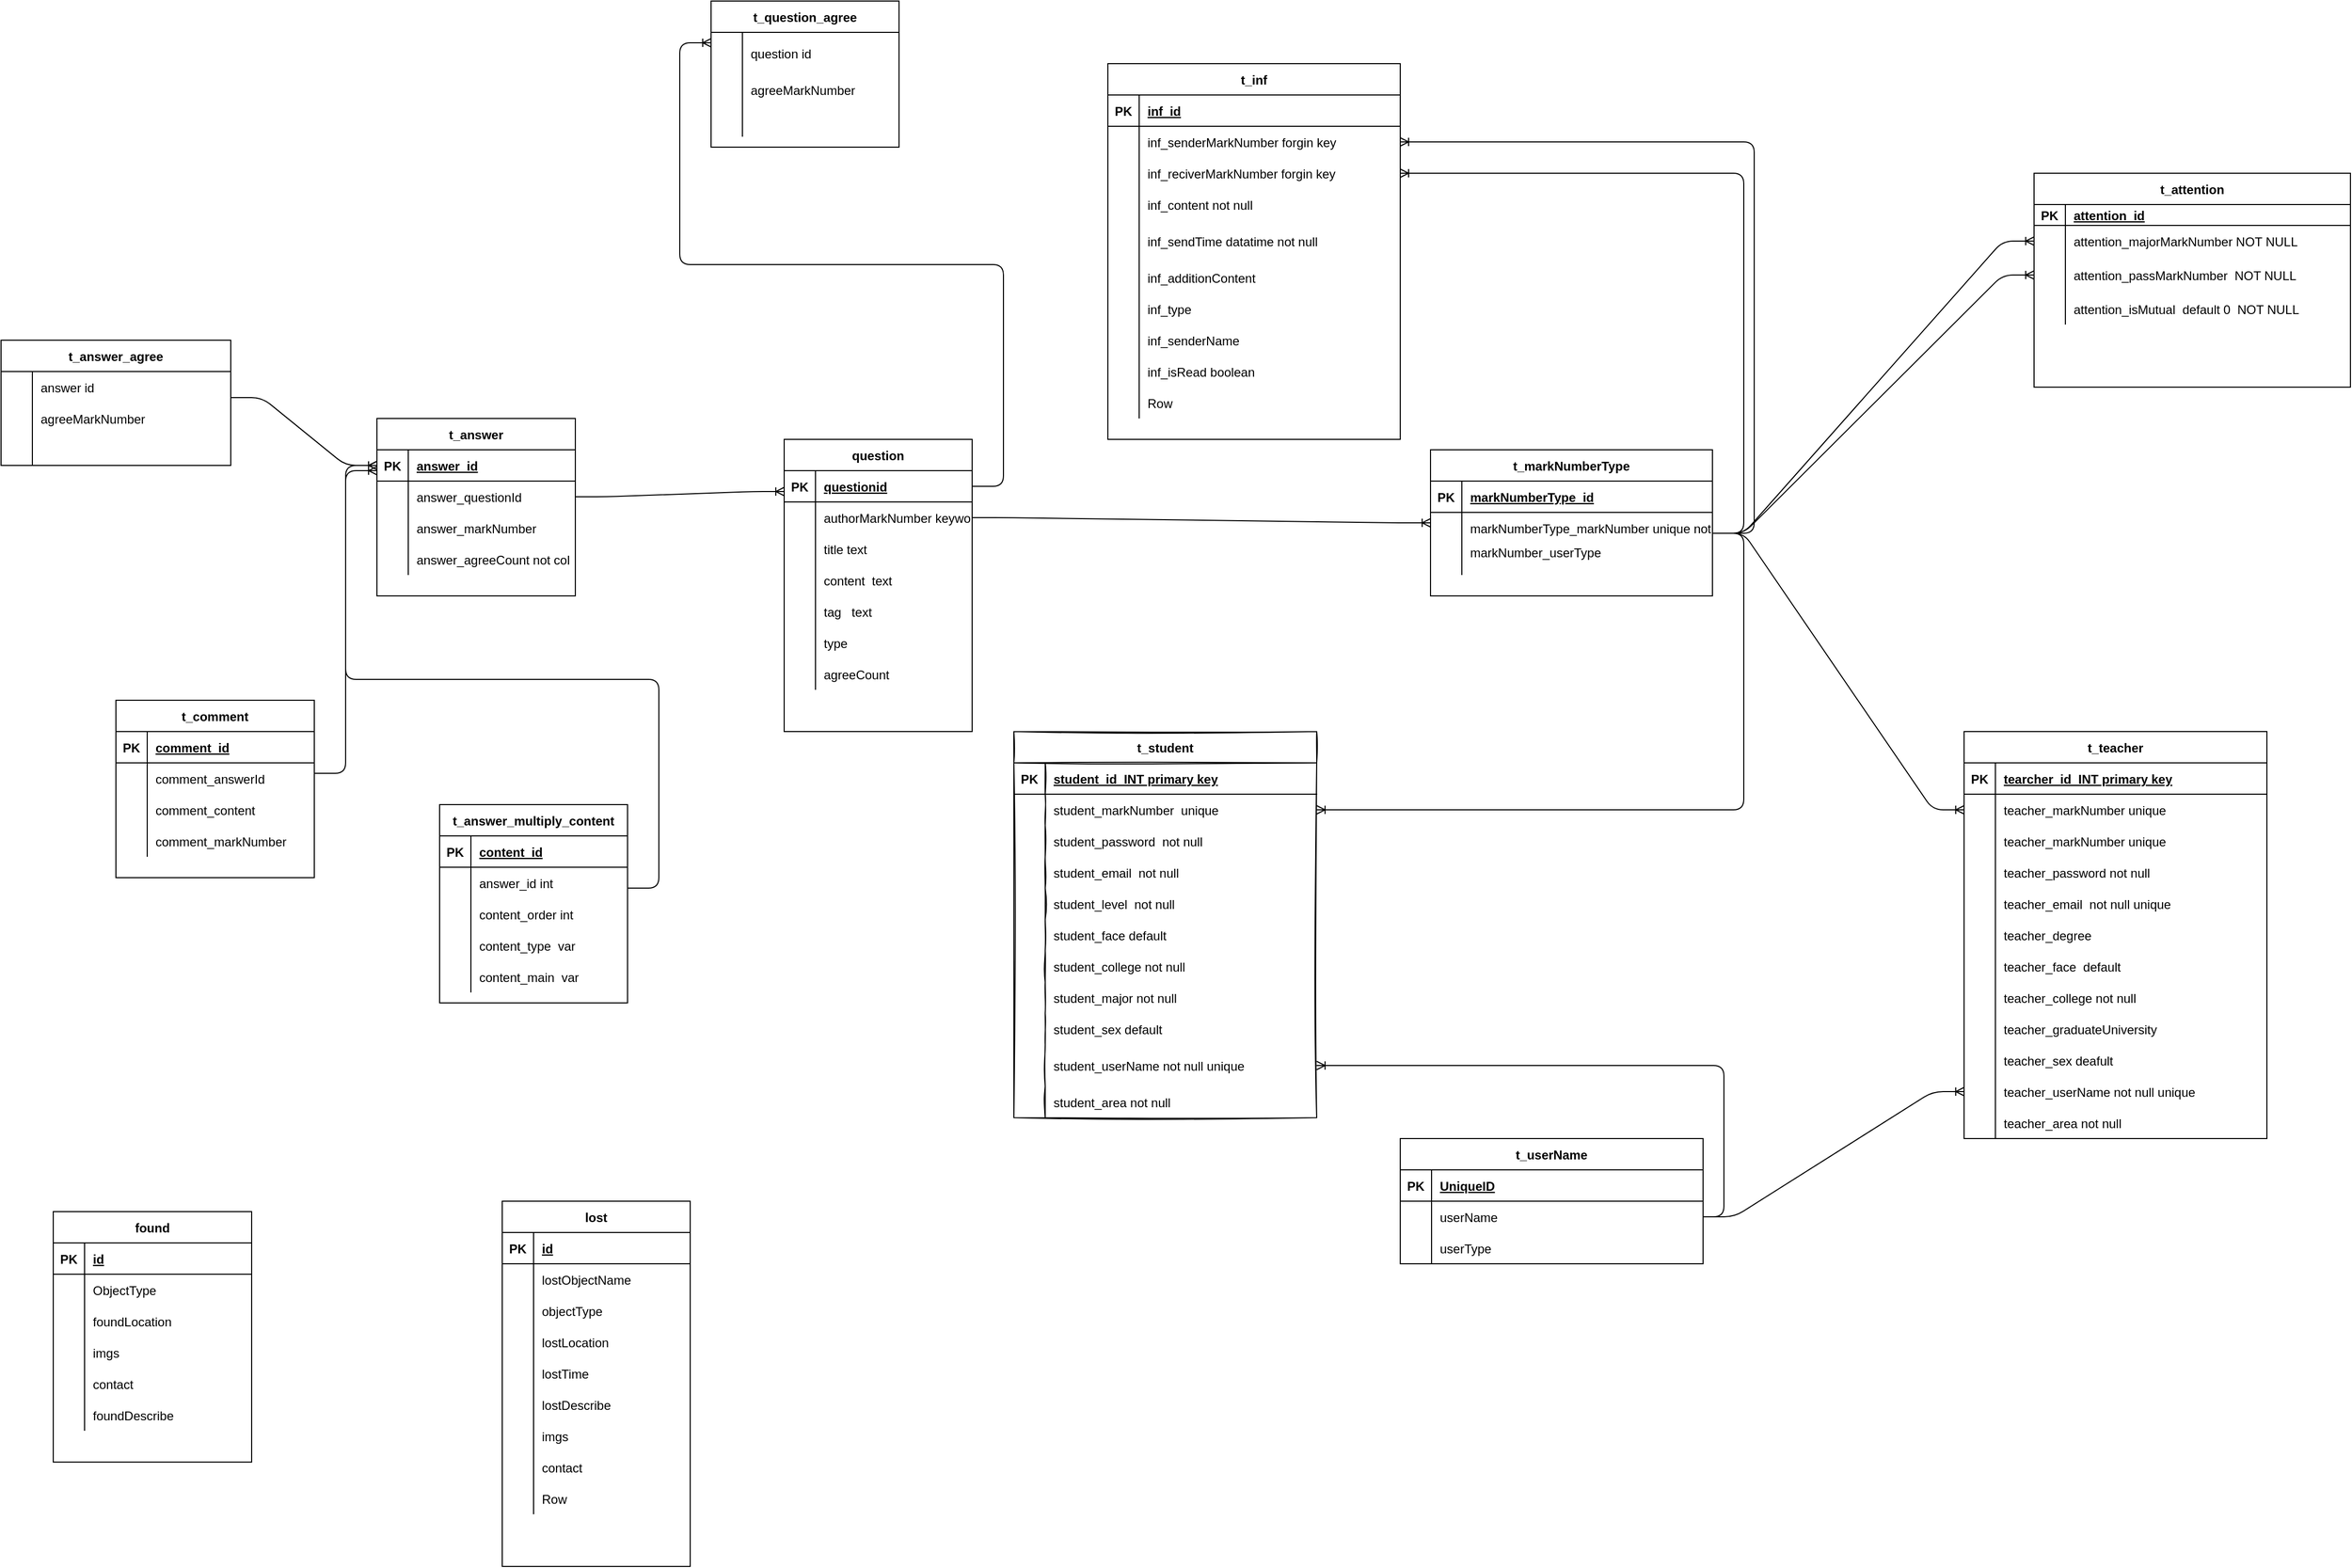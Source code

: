<mxfile version="13.7.8" type="device"><diagram id="FRcTJmrRLP2db66bjI1D" name="第 1 页"><mxGraphModel dx="2411" dy="1808" grid="1" gridSize="10" guides="1" tooltips="1" connect="1" arrows="1" fold="1" page="1" pageScale="1" pageWidth="827" pageHeight="1169" math="0" shadow="0"><root><mxCell id="0"/><mxCell id="1" parent="0"/><mxCell id="u-LH6TOXdFY9ahAZhwlP-93" value="" style="shape=partialRectangle;connectable=0;fillColor=none;top=0;left=0;bottom=0;right=0;align=left;spacingLeft=6;overflow=hidden;whiteSpace=wrap;" parent="1" vertex="1"><mxGeometry x="79" y="450" width="260" height="30" as="geometry"/></mxCell><mxCell id="u-LH6TOXdFY9ahAZhwlP-145" value="" style="group" parent="1" vertex="1" connectable="0"><mxGeometry x="-330" y="180" width="291" height="360" as="geometry"/></mxCell><mxCell id="u-LH6TOXdFY9ahAZhwlP-59" value="t_student" style="shape=table;startSize=30;container=1;collapsible=1;childLayout=tableLayout;fixedRows=1;rowLines=0;fontStyle=1;align=center;resizeLast=1;shadow=0;sketch=1;movable=1;resizable=1;rotatable=1;deletable=1;editable=1;connectable=1;" parent="u-LH6TOXdFY9ahAZhwlP-145" vertex="1"><mxGeometry width="290" height="370" as="geometry"><mxRectangle width="90" height="30" as="alternateBounds"/></mxGeometry></mxCell><mxCell id="u-LH6TOXdFY9ahAZhwlP-60" value="" style="shape=partialRectangle;collapsible=0;dropTarget=0;pointerEvents=0;fillColor=none;top=0;left=0;bottom=1;right=0;points=[[0,0.5],[1,0.5]];portConstraint=eastwest;" parent="u-LH6TOXdFY9ahAZhwlP-59" vertex="1"><mxGeometry y="30" width="290" height="30" as="geometry"/></mxCell><mxCell id="u-LH6TOXdFY9ahAZhwlP-61" value="PK" style="shape=partialRectangle;connectable=0;fillColor=none;top=0;left=0;bottom=0;right=0;fontStyle=1;overflow=hidden;" parent="u-LH6TOXdFY9ahAZhwlP-60" vertex="1"><mxGeometry width="30" height="30" as="geometry"/></mxCell><mxCell id="u-LH6TOXdFY9ahAZhwlP-62" value="student_id  INT primary key" style="shape=partialRectangle;connectable=0;fillColor=none;top=0;left=0;bottom=0;right=0;align=left;spacingLeft=6;fontStyle=5;overflow=hidden;" parent="u-LH6TOXdFY9ahAZhwlP-60" vertex="1"><mxGeometry x="30" width="260" height="30" as="geometry"/></mxCell><mxCell id="u-LH6TOXdFY9ahAZhwlP-63" value="" style="shape=partialRectangle;collapsible=0;dropTarget=0;pointerEvents=0;fillColor=none;top=0;left=0;bottom=0;right=0;points=[[0,0.5],[1,0.5]];portConstraint=eastwest;" parent="u-LH6TOXdFY9ahAZhwlP-59" vertex="1"><mxGeometry y="60" width="290" height="30" as="geometry"/></mxCell><mxCell id="u-LH6TOXdFY9ahAZhwlP-64" value="" style="shape=partialRectangle;connectable=0;fillColor=none;top=0;left=0;bottom=0;right=0;editable=1;overflow=hidden;" parent="u-LH6TOXdFY9ahAZhwlP-63" vertex="1"><mxGeometry width="30" height="30" as="geometry"/></mxCell><mxCell id="u-LH6TOXdFY9ahAZhwlP-65" value="student_markNumber  unique" style="shape=partialRectangle;connectable=0;fillColor=none;top=0;left=0;bottom=0;right=0;align=left;spacingLeft=6;overflow=hidden;" parent="u-LH6TOXdFY9ahAZhwlP-63" vertex="1"><mxGeometry x="30" width="260" height="30" as="geometry"/></mxCell><mxCell id="u-LH6TOXdFY9ahAZhwlP-66" value="" style="shape=partialRectangle;collapsible=0;dropTarget=0;pointerEvents=0;fillColor=none;top=0;left=0;bottom=0;right=0;points=[[0,0.5],[1,0.5]];portConstraint=eastwest;" parent="u-LH6TOXdFY9ahAZhwlP-59" vertex="1"><mxGeometry y="90" width="290" height="30" as="geometry"/></mxCell><mxCell id="u-LH6TOXdFY9ahAZhwlP-67" value="" style="shape=partialRectangle;connectable=0;fillColor=none;top=0;left=0;bottom=0;right=0;editable=1;overflow=hidden;" parent="u-LH6TOXdFY9ahAZhwlP-66" vertex="1"><mxGeometry width="30" height="30" as="geometry"/></mxCell><mxCell id="u-LH6TOXdFY9ahAZhwlP-68" value="student_password  not null" style="shape=partialRectangle;connectable=0;fillColor=none;top=0;left=0;bottom=0;right=0;align=left;spacingLeft=6;overflow=hidden;" parent="u-LH6TOXdFY9ahAZhwlP-66" vertex="1"><mxGeometry x="30" width="260" height="30" as="geometry"/></mxCell><mxCell id="u-LH6TOXdFY9ahAZhwlP-69" value="" style="shape=partialRectangle;collapsible=0;dropTarget=0;pointerEvents=0;fillColor=none;top=0;left=0;bottom=0;right=0;points=[[0,0.5],[1,0.5]];portConstraint=eastwest;" parent="u-LH6TOXdFY9ahAZhwlP-59" vertex="1"><mxGeometry y="120" width="290" height="30" as="geometry"/></mxCell><mxCell id="u-LH6TOXdFY9ahAZhwlP-70" value="" style="shape=partialRectangle;connectable=0;fillColor=none;top=0;left=0;bottom=0;right=0;editable=1;overflow=hidden;" parent="u-LH6TOXdFY9ahAZhwlP-69" vertex="1"><mxGeometry width="30" height="30" as="geometry"/></mxCell><mxCell id="u-LH6TOXdFY9ahAZhwlP-71" value="student_email  not null" style="shape=partialRectangle;connectable=0;fillColor=none;top=0;left=0;bottom=0;right=0;align=left;spacingLeft=6;overflow=hidden;" parent="u-LH6TOXdFY9ahAZhwlP-69" vertex="1"><mxGeometry x="30" width="260" height="30" as="geometry"/></mxCell><mxCell id="u-LH6TOXdFY9ahAZhwlP-87" value="" style="shape=partialRectangle;collapsible=0;dropTarget=0;pointerEvents=0;fillColor=none;top=0;left=0;bottom=0;right=0;points=[[0,0.5],[1,0.5]];portConstraint=eastwest;" parent="u-LH6TOXdFY9ahAZhwlP-59" vertex="1"><mxGeometry y="150" width="290" height="30" as="geometry"/></mxCell><mxCell id="u-LH6TOXdFY9ahAZhwlP-88" value="" style="shape=partialRectangle;connectable=0;fillColor=none;top=0;left=0;bottom=0;right=0;editable=1;overflow=hidden;" parent="u-LH6TOXdFY9ahAZhwlP-87" vertex="1"><mxGeometry width="30" height="30" as="geometry"/></mxCell><mxCell id="u-LH6TOXdFY9ahAZhwlP-89" value="student_level  not null" style="shape=partialRectangle;connectable=0;fillColor=none;top=0;left=0;bottom=0;right=0;align=left;spacingLeft=6;overflow=hidden;" parent="u-LH6TOXdFY9ahAZhwlP-87" vertex="1"><mxGeometry x="30" width="260" height="30" as="geometry"/></mxCell><mxCell id="fRywJmHjUNEagbJXSCJQ-19" value="" style="shape=partialRectangle;collapsible=0;dropTarget=0;pointerEvents=0;fillColor=none;top=0;left=0;bottom=0;right=0;points=[[0,0.5],[1,0.5]];portConstraint=eastwest;" parent="u-LH6TOXdFY9ahAZhwlP-59" vertex="1"><mxGeometry y="180" width="290" height="30" as="geometry"/></mxCell><mxCell id="fRywJmHjUNEagbJXSCJQ-20" value="" style="shape=partialRectangle;connectable=0;fillColor=none;top=0;left=0;bottom=0;right=0;editable=1;overflow=hidden;" parent="fRywJmHjUNEagbJXSCJQ-19" vertex="1"><mxGeometry width="30" height="30" as="geometry"/></mxCell><mxCell id="fRywJmHjUNEagbJXSCJQ-21" value="student_face default" style="shape=partialRectangle;connectable=0;fillColor=none;top=0;left=0;bottom=0;right=0;align=left;spacingLeft=6;overflow=hidden;" parent="fRywJmHjUNEagbJXSCJQ-19" vertex="1"><mxGeometry x="30" width="260" height="30" as="geometry"/></mxCell><mxCell id="fRywJmHjUNEagbJXSCJQ-22" value="" style="shape=partialRectangle;collapsible=0;dropTarget=0;pointerEvents=0;fillColor=none;top=0;left=0;bottom=0;right=0;points=[[0,0.5],[1,0.5]];portConstraint=eastwest;" parent="u-LH6TOXdFY9ahAZhwlP-59" vertex="1"><mxGeometry y="210" width="290" height="30" as="geometry"/></mxCell><mxCell id="fRywJmHjUNEagbJXSCJQ-23" value="" style="shape=partialRectangle;connectable=0;fillColor=none;top=0;left=0;bottom=0;right=0;editable=1;overflow=hidden;" parent="fRywJmHjUNEagbJXSCJQ-22" vertex="1"><mxGeometry width="30" height="30" as="geometry"/></mxCell><mxCell id="fRywJmHjUNEagbJXSCJQ-24" value="student_college not null" style="shape=partialRectangle;connectable=0;fillColor=none;top=0;left=0;bottom=0;right=0;align=left;spacingLeft=6;overflow=hidden;" parent="fRywJmHjUNEagbJXSCJQ-22" vertex="1"><mxGeometry x="30" width="260" height="30" as="geometry"/></mxCell><mxCell id="fRywJmHjUNEagbJXSCJQ-25" value="" style="shape=partialRectangle;collapsible=0;dropTarget=0;pointerEvents=0;fillColor=none;top=0;left=0;bottom=0;right=0;points=[[0,0.5],[1,0.5]];portConstraint=eastwest;" parent="u-LH6TOXdFY9ahAZhwlP-59" vertex="1"><mxGeometry y="240" width="290" height="30" as="geometry"/></mxCell><mxCell id="fRywJmHjUNEagbJXSCJQ-26" value="" style="shape=partialRectangle;connectable=0;fillColor=none;top=0;left=0;bottom=0;right=0;editable=1;overflow=hidden;" parent="fRywJmHjUNEagbJXSCJQ-25" vertex="1"><mxGeometry width="30" height="30" as="geometry"/></mxCell><mxCell id="fRywJmHjUNEagbJXSCJQ-27" value="student_major not null" style="shape=partialRectangle;connectable=0;fillColor=none;top=0;left=0;bottom=0;right=0;align=left;spacingLeft=6;overflow=hidden;" parent="fRywJmHjUNEagbJXSCJQ-25" vertex="1"><mxGeometry x="30" width="260" height="30" as="geometry"/></mxCell><mxCell id="fRywJmHjUNEagbJXSCJQ-28" value="" style="shape=partialRectangle;collapsible=0;dropTarget=0;pointerEvents=0;fillColor=none;top=0;left=0;bottom=0;right=0;points=[[0,0.5],[1,0.5]];portConstraint=eastwest;" parent="u-LH6TOXdFY9ahAZhwlP-59" vertex="1"><mxGeometry y="270" width="290" height="30" as="geometry"/></mxCell><mxCell id="fRywJmHjUNEagbJXSCJQ-29" value="" style="shape=partialRectangle;connectable=0;fillColor=none;top=0;left=0;bottom=0;right=0;editable=1;overflow=hidden;" parent="fRywJmHjUNEagbJXSCJQ-28" vertex="1"><mxGeometry width="30" height="30" as="geometry"/></mxCell><mxCell id="fRywJmHjUNEagbJXSCJQ-30" value="student_sex default" style="shape=partialRectangle;connectable=0;fillColor=none;top=0;left=0;bottom=0;right=0;align=left;spacingLeft=6;overflow=hidden;" parent="fRywJmHjUNEagbJXSCJQ-28" vertex="1"><mxGeometry x="30" width="260" height="30" as="geometry"/></mxCell><mxCell id="fRywJmHjUNEagbJXSCJQ-31" value="" style="shape=partialRectangle;collapsible=0;dropTarget=0;pointerEvents=0;fillColor=none;top=0;left=0;bottom=0;right=0;points=[[0,0.5],[1,0.5]];portConstraint=eastwest;" parent="u-LH6TOXdFY9ahAZhwlP-59" vertex="1"><mxGeometry y="300" width="290" height="40" as="geometry"/></mxCell><mxCell id="fRywJmHjUNEagbJXSCJQ-32" value="" style="shape=partialRectangle;connectable=0;fillColor=none;top=0;left=0;bottom=0;right=0;editable=1;overflow=hidden;" parent="fRywJmHjUNEagbJXSCJQ-31" vertex="1"><mxGeometry width="30" height="40" as="geometry"/></mxCell><mxCell id="fRywJmHjUNEagbJXSCJQ-33" value="student_userName not null unique" style="shape=partialRectangle;connectable=0;fillColor=none;top=0;left=0;bottom=0;right=0;align=left;spacingLeft=6;overflow=hidden;" parent="fRywJmHjUNEagbJXSCJQ-31" vertex="1"><mxGeometry x="30" width="260" height="40" as="geometry"/></mxCell><mxCell id="fRywJmHjUNEagbJXSCJQ-35" value="" style="shape=partialRectangle;collapsible=0;dropTarget=0;pointerEvents=0;fillColor=none;top=0;left=0;bottom=0;right=0;points=[[0,0.5],[1,0.5]];portConstraint=eastwest;" parent="u-LH6TOXdFY9ahAZhwlP-59" vertex="1"><mxGeometry y="340" width="290" height="30" as="geometry"/></mxCell><mxCell id="fRywJmHjUNEagbJXSCJQ-36" value="" style="shape=partialRectangle;connectable=0;fillColor=none;top=0;left=0;bottom=0;right=0;editable=1;overflow=hidden;" parent="fRywJmHjUNEagbJXSCJQ-35" vertex="1"><mxGeometry width="30" height="30" as="geometry"/></mxCell><mxCell id="fRywJmHjUNEagbJXSCJQ-37" value="student_area not null" style="shape=partialRectangle;connectable=0;fillColor=none;top=0;left=0;bottom=0;right=0;align=left;spacingLeft=6;overflow=hidden;" parent="fRywJmHjUNEagbJXSCJQ-35" vertex="1"><mxGeometry x="30" width="260" height="30" as="geometry"/></mxCell><mxCell id="u-LH6TOXdFY9ahAZhwlP-146" value="" style="group" parent="1" vertex="1" connectable="0"><mxGeometry x="570" y="180" width="310" height="360" as="geometry"/></mxCell><mxCell id="u-LH6TOXdFY9ahAZhwlP-147" value="" style="group" parent="u-LH6TOXdFY9ahAZhwlP-146" vertex="1" connectable="0"><mxGeometry x="10" width="300" height="360" as="geometry"/></mxCell><mxCell id="u-LH6TOXdFY9ahAZhwlP-151" value="" style="group" parent="u-LH6TOXdFY9ahAZhwlP-147" vertex="1" connectable="0"><mxGeometry width="300" height="360" as="geometry"/></mxCell><mxCell id="u-LH6TOXdFY9ahAZhwlP-154" value="" style="group" parent="u-LH6TOXdFY9ahAZhwlP-151" vertex="1" connectable="0"><mxGeometry width="290" height="360" as="geometry"/></mxCell><mxCell id="u-LH6TOXdFY9ahAZhwlP-94" value="t_teacher" style="shape=table;startSize=30;container=1;collapsible=1;childLayout=tableLayout;fixedRows=1;rowLines=0;fontStyle=1;align=center;resizeLast=1;" parent="u-LH6TOXdFY9ahAZhwlP-154" vertex="1"><mxGeometry width="290" height="390" as="geometry"><mxRectangle width="90" height="30" as="alternateBounds"/></mxGeometry></mxCell><mxCell id="u-LH6TOXdFY9ahAZhwlP-95" value="" style="shape=partialRectangle;collapsible=0;dropTarget=0;pointerEvents=0;fillColor=none;top=0;left=0;bottom=1;right=0;points=[[0,0.5],[1,0.5]];portConstraint=eastwest;" parent="u-LH6TOXdFY9ahAZhwlP-94" vertex="1"><mxGeometry y="30" width="290" height="30" as="geometry"/></mxCell><mxCell id="u-LH6TOXdFY9ahAZhwlP-96" value="PK" style="shape=partialRectangle;connectable=0;fillColor=none;top=0;left=0;bottom=0;right=0;fontStyle=1;overflow=hidden;" parent="u-LH6TOXdFY9ahAZhwlP-95" vertex="1"><mxGeometry width="30" height="30" as="geometry"/></mxCell><mxCell id="u-LH6TOXdFY9ahAZhwlP-97" value="tearcher_id  INT primary key" style="shape=partialRectangle;connectable=0;fillColor=none;top=0;left=0;bottom=0;right=0;align=left;spacingLeft=6;fontStyle=5;overflow=hidden;" parent="u-LH6TOXdFY9ahAZhwlP-95" vertex="1"><mxGeometry x="30" width="260" height="30" as="geometry"/></mxCell><mxCell id="fRywJmHjUNEagbJXSCJQ-172" value="" style="shape=partialRectangle;collapsible=0;dropTarget=0;pointerEvents=0;fillColor=none;top=0;left=0;bottom=0;right=0;points=[[0,0.5],[1,0.5]];portConstraint=eastwest;" parent="u-LH6TOXdFY9ahAZhwlP-94" vertex="1"><mxGeometry y="60" width="290" height="30" as="geometry"/></mxCell><mxCell id="fRywJmHjUNEagbJXSCJQ-173" value="" style="shape=partialRectangle;connectable=0;fillColor=none;top=0;left=0;bottom=0;right=0;editable=1;overflow=hidden;" parent="fRywJmHjUNEagbJXSCJQ-172" vertex="1"><mxGeometry width="30" height="30" as="geometry"/></mxCell><mxCell id="fRywJmHjUNEagbJXSCJQ-174" value="teacher_markNumber unique" style="shape=partialRectangle;connectable=0;fillColor=none;top=0;left=0;bottom=0;right=0;align=left;spacingLeft=6;overflow=hidden;" parent="fRywJmHjUNEagbJXSCJQ-172" vertex="1"><mxGeometry x="30" width="260" height="30" as="geometry"/></mxCell><mxCell id="u-LH6TOXdFY9ahAZhwlP-98" value="" style="shape=partialRectangle;collapsible=0;dropTarget=0;pointerEvents=0;fillColor=none;top=0;left=0;bottom=0;right=0;points=[[0,0.5],[1,0.5]];portConstraint=eastwest;" parent="u-LH6TOXdFY9ahAZhwlP-94" vertex="1"><mxGeometry y="90" width="290" height="30" as="geometry"/></mxCell><mxCell id="u-LH6TOXdFY9ahAZhwlP-99" value="" style="shape=partialRectangle;connectable=0;fillColor=none;top=0;left=0;bottom=0;right=0;editable=1;overflow=hidden;" parent="u-LH6TOXdFY9ahAZhwlP-98" vertex="1"><mxGeometry width="30" height="30" as="geometry"/></mxCell><mxCell id="u-LH6TOXdFY9ahAZhwlP-100" value="teacher_markNumber unique" style="shape=partialRectangle;connectable=0;fillColor=none;top=0;left=0;bottom=0;right=0;align=left;spacingLeft=6;overflow=hidden;" parent="u-LH6TOXdFY9ahAZhwlP-98" vertex="1"><mxGeometry x="30" width="260" height="30" as="geometry"/></mxCell><mxCell id="u-LH6TOXdFY9ahAZhwlP-101" value="" style="shape=partialRectangle;collapsible=0;dropTarget=0;pointerEvents=0;fillColor=none;top=0;left=0;bottom=0;right=0;points=[[0,0.5],[1,0.5]];portConstraint=eastwest;" parent="u-LH6TOXdFY9ahAZhwlP-94" vertex="1"><mxGeometry y="120" width="290" height="30" as="geometry"/></mxCell><mxCell id="u-LH6TOXdFY9ahAZhwlP-102" value="" style="shape=partialRectangle;connectable=0;fillColor=none;top=0;left=0;bottom=0;right=0;editable=1;overflow=hidden;" parent="u-LH6TOXdFY9ahAZhwlP-101" vertex="1"><mxGeometry width="30" height="30" as="geometry"/></mxCell><mxCell id="u-LH6TOXdFY9ahAZhwlP-103" value="teacher_password not null" style="shape=partialRectangle;connectable=0;fillColor=none;top=0;left=0;bottom=0;right=0;align=left;spacingLeft=6;overflow=hidden;" parent="u-LH6TOXdFY9ahAZhwlP-101" vertex="1"><mxGeometry x="30" width="260" height="30" as="geometry"/></mxCell><mxCell id="u-LH6TOXdFY9ahAZhwlP-104" value="" style="shape=partialRectangle;collapsible=0;dropTarget=0;pointerEvents=0;fillColor=none;top=0;left=0;bottom=0;right=0;points=[[0,0.5],[1,0.5]];portConstraint=eastwest;" parent="u-LH6TOXdFY9ahAZhwlP-94" vertex="1"><mxGeometry y="150" width="290" height="30" as="geometry"/></mxCell><mxCell id="u-LH6TOXdFY9ahAZhwlP-105" value="" style="shape=partialRectangle;connectable=0;fillColor=none;top=0;left=0;bottom=0;right=0;editable=1;overflow=hidden;" parent="u-LH6TOXdFY9ahAZhwlP-104" vertex="1"><mxGeometry width="30" height="30" as="geometry"/></mxCell><mxCell id="u-LH6TOXdFY9ahAZhwlP-106" value="teacher_email  not null unique" style="shape=partialRectangle;connectable=0;fillColor=none;top=0;left=0;bottom=0;right=0;align=left;spacingLeft=6;overflow=hidden;" parent="u-LH6TOXdFY9ahAZhwlP-104" vertex="1"><mxGeometry x="30" width="260" height="30" as="geometry"/></mxCell><mxCell id="u-LH6TOXdFY9ahAZhwlP-107" value="" style="shape=partialRectangle;collapsible=0;dropTarget=0;pointerEvents=0;fillColor=none;top=0;left=0;bottom=0;right=0;points=[[0,0.5],[1,0.5]];portConstraint=eastwest;" parent="u-LH6TOXdFY9ahAZhwlP-94" vertex="1"><mxGeometry y="180" width="290" height="30" as="geometry"/></mxCell><mxCell id="u-LH6TOXdFY9ahAZhwlP-108" value="" style="shape=partialRectangle;connectable=0;fillColor=none;top=0;left=0;bottom=0;right=0;editable=1;overflow=hidden;" parent="u-LH6TOXdFY9ahAZhwlP-107" vertex="1"><mxGeometry width="30" height="30" as="geometry"/></mxCell><mxCell id="u-LH6TOXdFY9ahAZhwlP-109" value="teacher_degree " style="shape=partialRectangle;connectable=0;fillColor=none;top=0;left=0;bottom=0;right=0;align=left;spacingLeft=6;overflow=hidden;" parent="u-LH6TOXdFY9ahAZhwlP-107" vertex="1"><mxGeometry x="30" width="260" height="30" as="geometry"/></mxCell><mxCell id="fRywJmHjUNEagbJXSCJQ-38" value="" style="shape=partialRectangle;collapsible=0;dropTarget=0;pointerEvents=0;fillColor=none;top=0;left=0;bottom=0;right=0;points=[[0,0.5],[1,0.5]];portConstraint=eastwest;" parent="u-LH6TOXdFY9ahAZhwlP-94" vertex="1"><mxGeometry y="210" width="290" height="30" as="geometry"/></mxCell><mxCell id="fRywJmHjUNEagbJXSCJQ-39" value="" style="shape=partialRectangle;connectable=0;fillColor=none;top=0;left=0;bottom=0;right=0;editable=1;overflow=hidden;" parent="fRywJmHjUNEagbJXSCJQ-38" vertex="1"><mxGeometry width="30" height="30" as="geometry"/></mxCell><mxCell id="fRywJmHjUNEagbJXSCJQ-40" value="teacher_face  default" style="shape=partialRectangle;connectable=0;fillColor=none;top=0;left=0;bottom=0;right=0;align=left;spacingLeft=6;overflow=hidden;" parent="fRywJmHjUNEagbJXSCJQ-38" vertex="1"><mxGeometry x="30" width="260" height="30" as="geometry"/></mxCell><mxCell id="fRywJmHjUNEagbJXSCJQ-41" value="" style="shape=partialRectangle;collapsible=0;dropTarget=0;pointerEvents=0;fillColor=none;top=0;left=0;bottom=0;right=0;points=[[0,0.5],[1,0.5]];portConstraint=eastwest;" parent="u-LH6TOXdFY9ahAZhwlP-94" vertex="1"><mxGeometry y="240" width="290" height="30" as="geometry"/></mxCell><mxCell id="fRywJmHjUNEagbJXSCJQ-42" value="" style="shape=partialRectangle;connectable=0;fillColor=none;top=0;left=0;bottom=0;right=0;editable=1;overflow=hidden;" parent="fRywJmHjUNEagbJXSCJQ-41" vertex="1"><mxGeometry width="30" height="30" as="geometry"/></mxCell><mxCell id="fRywJmHjUNEagbJXSCJQ-43" value="teacher_college not null" style="shape=partialRectangle;connectable=0;fillColor=none;top=0;left=0;bottom=0;right=0;align=left;spacingLeft=6;overflow=hidden;" parent="fRywJmHjUNEagbJXSCJQ-41" vertex="1"><mxGeometry x="30" width="260" height="30" as="geometry"/></mxCell><mxCell id="fRywJmHjUNEagbJXSCJQ-44" value="" style="shape=partialRectangle;collapsible=0;dropTarget=0;pointerEvents=0;fillColor=none;top=0;left=0;bottom=0;right=0;points=[[0,0.5],[1,0.5]];portConstraint=eastwest;" parent="u-LH6TOXdFY9ahAZhwlP-94" vertex="1"><mxGeometry y="270" width="290" height="30" as="geometry"/></mxCell><mxCell id="fRywJmHjUNEagbJXSCJQ-45" value="" style="shape=partialRectangle;connectable=0;fillColor=none;top=0;left=0;bottom=0;right=0;editable=1;overflow=hidden;" parent="fRywJmHjUNEagbJXSCJQ-44" vertex="1"><mxGeometry width="30" height="30" as="geometry"/></mxCell><mxCell id="fRywJmHjUNEagbJXSCJQ-46" value="teacher_graduateUniversity " style="shape=partialRectangle;connectable=0;fillColor=none;top=0;left=0;bottom=0;right=0;align=left;spacingLeft=6;overflow=hidden;" parent="fRywJmHjUNEagbJXSCJQ-44" vertex="1"><mxGeometry x="30" width="260" height="30" as="geometry"/></mxCell><mxCell id="fRywJmHjUNEagbJXSCJQ-47" value="" style="shape=partialRectangle;collapsible=0;dropTarget=0;pointerEvents=0;fillColor=none;top=0;left=0;bottom=0;right=0;points=[[0,0.5],[1,0.5]];portConstraint=eastwest;" parent="u-LH6TOXdFY9ahAZhwlP-94" vertex="1"><mxGeometry y="300" width="290" height="30" as="geometry"/></mxCell><mxCell id="fRywJmHjUNEagbJXSCJQ-48" value="" style="shape=partialRectangle;connectable=0;fillColor=none;top=0;left=0;bottom=0;right=0;editable=1;overflow=hidden;" parent="fRywJmHjUNEagbJXSCJQ-47" vertex="1"><mxGeometry width="30" height="30" as="geometry"/></mxCell><mxCell id="fRywJmHjUNEagbJXSCJQ-49" value="teacher_sex deafult" style="shape=partialRectangle;connectable=0;fillColor=none;top=0;left=0;bottom=0;right=0;align=left;spacingLeft=6;overflow=hidden;" parent="fRywJmHjUNEagbJXSCJQ-47" vertex="1"><mxGeometry x="30" width="260" height="30" as="geometry"/></mxCell><mxCell id="fRywJmHjUNEagbJXSCJQ-50" value="" style="shape=partialRectangle;collapsible=0;dropTarget=0;pointerEvents=0;fillColor=none;top=0;left=0;bottom=0;right=0;points=[[0,0.5],[1,0.5]];portConstraint=eastwest;" parent="u-LH6TOXdFY9ahAZhwlP-94" vertex="1"><mxGeometry y="330" width="290" height="30" as="geometry"/></mxCell><mxCell id="fRywJmHjUNEagbJXSCJQ-51" value="" style="shape=partialRectangle;connectable=0;fillColor=none;top=0;left=0;bottom=0;right=0;editable=1;overflow=hidden;" parent="fRywJmHjUNEagbJXSCJQ-50" vertex="1"><mxGeometry width="30" height="30" as="geometry"/></mxCell><mxCell id="fRywJmHjUNEagbJXSCJQ-52" value="teacher_userName not null unique" style="shape=partialRectangle;connectable=0;fillColor=none;top=0;left=0;bottom=0;right=0;align=left;spacingLeft=6;overflow=hidden;" parent="fRywJmHjUNEagbJXSCJQ-50" vertex="1"><mxGeometry x="30" width="260" height="30" as="geometry"/></mxCell><mxCell id="fRywJmHjUNEagbJXSCJQ-53" value="" style="shape=partialRectangle;collapsible=0;dropTarget=0;pointerEvents=0;fillColor=none;top=0;left=0;bottom=0;right=0;points=[[0,0.5],[1,0.5]];portConstraint=eastwest;" parent="u-LH6TOXdFY9ahAZhwlP-94" vertex="1"><mxGeometry y="360" width="290" height="30" as="geometry"/></mxCell><mxCell id="fRywJmHjUNEagbJXSCJQ-54" value="" style="shape=partialRectangle;connectable=0;fillColor=none;top=0;left=0;bottom=0;right=0;editable=1;overflow=hidden;" parent="fRywJmHjUNEagbJXSCJQ-53" vertex="1"><mxGeometry width="30" height="30" as="geometry"/></mxCell><mxCell id="fRywJmHjUNEagbJXSCJQ-55" value="teacher_area not null" style="shape=partialRectangle;connectable=0;fillColor=none;top=0;left=0;bottom=0;right=0;align=left;spacingLeft=6;overflow=hidden;" parent="fRywJmHjUNEagbJXSCJQ-53" vertex="1"><mxGeometry x="30" width="260" height="30" as="geometry"/></mxCell><mxCell id="fRywJmHjUNEagbJXSCJQ-183" value="" style="edgeStyle=entityRelationEdgeStyle;fontSize=12;html=1;endArrow=ERoneToMany;" parent="1" target="fRywJmHjUNEagbJXSCJQ-74" edge="1"><mxGeometry width="100" height="100" relative="1" as="geometry"><mxPoint x="349" y="-10" as="sourcePoint"/><mxPoint x="440" y="-380" as="targetPoint"/></mxGeometry></mxCell><mxCell id="fRywJmHjUNEagbJXSCJQ-186" value="" style="edgeStyle=entityRelationEdgeStyle;fontSize=12;html=1;endArrow=ERoneToMany;" parent="1" target="u-LH6TOXdFY9ahAZhwlP-63" edge="1"><mxGeometry width="100" height="100" relative="1" as="geometry"><mxPoint x="339" y="-10" as="sourcePoint"/><mxPoint x="540" y="210" as="targetPoint"/></mxGeometry></mxCell><mxCell id="fRywJmHjUNEagbJXSCJQ-187" value="" style="edgeStyle=entityRelationEdgeStyle;fontSize=12;html=1;endArrow=ERoneToMany;entryX=0;entryY=0.5;entryDx=0;entryDy=0;" parent="1" target="fRywJmHjUNEagbJXSCJQ-172" edge="1"><mxGeometry width="100" height="100" relative="1" as="geometry"><mxPoint x="339" y="-10" as="sourcePoint"/><mxPoint x="439" y="-110" as="targetPoint"/></mxGeometry></mxCell><mxCell id="fRywJmHjUNEagbJXSCJQ-188" value="" style="edgeStyle=entityRelationEdgeStyle;fontSize=12;html=1;endArrow=ERoneToMany;exitX=1;exitY=0.5;exitDx=0;exitDy=0;entryX=0;entryY=0.5;entryDx=0;entryDy=0;" parent="1" source="fRywJmHjUNEagbJXSCJQ-148" target="fRywJmHjUNEagbJXSCJQ-50" edge="1"><mxGeometry width="100" height="100" relative="1" as="geometry"><mxPoint x="-80" y="350" as="sourcePoint"/><mxPoint x="20" y="250" as="targetPoint"/></mxGeometry></mxCell><mxCell id="fRywJmHjUNEagbJXSCJQ-189" value="" style="fontSize=12;html=1;endArrow=ERoneToMany;exitX=1;exitY=0.5;exitDx=0;exitDy=0;entryX=1;entryY=0.5;entryDx=0;entryDy=0;edgeStyle=elbowEdgeStyle;elbow=vertical;" parent="1" source="fRywJmHjUNEagbJXSCJQ-148" target="fRywJmHjUNEagbJXSCJQ-31" edge="1"><mxGeometry width="100" height="100" relative="1" as="geometry"><mxPoint x="150" y="170" as="sourcePoint"/><mxPoint x="34" y="455" as="targetPoint"/><Array as="points"><mxPoint x="350" y="550"/><mxPoint x="50" y="500"/></Array></mxGeometry></mxCell><mxCell id="fRywJmHjUNEagbJXSCJQ-144" value="t_userName" style="shape=table;startSize=30;container=1;collapsible=1;childLayout=tableLayout;fixedRows=1;rowLines=0;fontStyle=1;align=center;resizeLast=1;" parent="1" vertex="1"><mxGeometry x="40" y="570" width="290" height="120" as="geometry"/></mxCell><mxCell id="fRywJmHjUNEagbJXSCJQ-145" value="" style="shape=partialRectangle;collapsible=0;dropTarget=0;pointerEvents=0;fillColor=none;top=0;left=0;bottom=1;right=0;points=[[0,0.5],[1,0.5]];portConstraint=eastwest;" parent="fRywJmHjUNEagbJXSCJQ-144" vertex="1"><mxGeometry y="30" width="290" height="30" as="geometry"/></mxCell><mxCell id="fRywJmHjUNEagbJXSCJQ-146" value="PK" style="shape=partialRectangle;connectable=0;fillColor=none;top=0;left=0;bottom=0;right=0;fontStyle=1;overflow=hidden;" parent="fRywJmHjUNEagbJXSCJQ-145" vertex="1"><mxGeometry width="30" height="30" as="geometry"/></mxCell><mxCell id="fRywJmHjUNEagbJXSCJQ-147" value="UniqueID" style="shape=partialRectangle;connectable=0;fillColor=none;top=0;left=0;bottom=0;right=0;align=left;spacingLeft=6;fontStyle=5;overflow=hidden;" parent="fRywJmHjUNEagbJXSCJQ-145" vertex="1"><mxGeometry x="30" width="260" height="30" as="geometry"/></mxCell><mxCell id="fRywJmHjUNEagbJXSCJQ-148" value="" style="shape=partialRectangle;collapsible=0;dropTarget=0;pointerEvents=0;fillColor=none;top=0;left=0;bottom=0;right=0;points=[[0,0.5],[1,0.5]];portConstraint=eastwest;" parent="fRywJmHjUNEagbJXSCJQ-144" vertex="1"><mxGeometry y="60" width="290" height="30" as="geometry"/></mxCell><mxCell id="fRywJmHjUNEagbJXSCJQ-149" value="" style="shape=partialRectangle;connectable=0;fillColor=none;top=0;left=0;bottom=0;right=0;editable=1;overflow=hidden;" parent="fRywJmHjUNEagbJXSCJQ-148" vertex="1"><mxGeometry width="30" height="30" as="geometry"/></mxCell><mxCell id="fRywJmHjUNEagbJXSCJQ-150" value="userName" style="shape=partialRectangle;connectable=0;fillColor=none;top=0;left=0;bottom=0;right=0;align=left;spacingLeft=6;overflow=hidden;" parent="fRywJmHjUNEagbJXSCJQ-148" vertex="1"><mxGeometry x="30" width="260" height="30" as="geometry"/></mxCell><mxCell id="lCBhwCLyW3ofrD9s5yo9-23" value="" style="shape=partialRectangle;collapsible=0;dropTarget=0;pointerEvents=0;fillColor=none;top=0;left=0;bottom=0;right=0;points=[[0,0.5],[1,0.5]];portConstraint=eastwest;" parent="fRywJmHjUNEagbJXSCJQ-144" vertex="1"><mxGeometry y="90" width="290" height="30" as="geometry"/></mxCell><mxCell id="lCBhwCLyW3ofrD9s5yo9-24" value="" style="shape=partialRectangle;connectable=0;fillColor=none;top=0;left=0;bottom=0;right=0;editable=1;overflow=hidden;" parent="lCBhwCLyW3ofrD9s5yo9-23" vertex="1"><mxGeometry width="30" height="30" as="geometry"/></mxCell><mxCell id="lCBhwCLyW3ofrD9s5yo9-25" value="userType" style="shape=partialRectangle;connectable=0;fillColor=none;top=0;left=0;bottom=0;right=0;align=left;spacingLeft=6;overflow=hidden;" parent="lCBhwCLyW3ofrD9s5yo9-23" vertex="1"><mxGeometry x="30" width="260" height="30" as="geometry"/></mxCell><mxCell id="q6lA-TyMV1J05lN_4ar_-20" value="" style="edgeStyle=entityRelationEdgeStyle;fontSize=12;html=1;endArrow=ERoneToMany;" parent="1" target="fRywJmHjUNEagbJXSCJQ-77" edge="1"><mxGeometry width="100" height="100" relative="1" as="geometry"><mxPoint x="339" y="-10" as="sourcePoint"/><mxPoint x="430" y="-280" as="targetPoint"/></mxGeometry></mxCell><mxCell id="fRywJmHjUNEagbJXSCJQ-131" value="t_markNumberType" style="shape=table;startSize=30;container=1;collapsible=1;childLayout=tableLayout;fixedRows=1;rowLines=0;fontStyle=1;align=center;resizeLast=1;" parent="1" vertex="1"><mxGeometry x="69" y="-90" width="270" height="140" as="geometry"/></mxCell><mxCell id="fRywJmHjUNEagbJXSCJQ-132" value="" style="shape=partialRectangle;collapsible=0;dropTarget=0;pointerEvents=0;fillColor=none;top=0;left=0;bottom=1;right=0;points=[[0,0.5],[1,0.5]];portConstraint=eastwest;" parent="fRywJmHjUNEagbJXSCJQ-131" vertex="1"><mxGeometry y="30" width="270" height="30" as="geometry"/></mxCell><mxCell id="fRywJmHjUNEagbJXSCJQ-133" value="PK" style="shape=partialRectangle;connectable=0;fillColor=none;top=0;left=0;bottom=0;right=0;fontStyle=1;overflow=hidden;" parent="fRywJmHjUNEagbJXSCJQ-132" vertex="1"><mxGeometry width="30" height="30" as="geometry"/></mxCell><mxCell id="fRywJmHjUNEagbJXSCJQ-134" value="markNumberType_id" style="shape=partialRectangle;connectable=0;fillColor=none;top=0;left=0;bottom=0;right=0;align=left;spacingLeft=6;fontStyle=5;overflow=hidden;" parent="fRywJmHjUNEagbJXSCJQ-132" vertex="1"><mxGeometry x="30" width="240" height="30" as="geometry"/></mxCell><mxCell id="fRywJmHjUNEagbJXSCJQ-135" value="" style="shape=partialRectangle;collapsible=0;dropTarget=0;pointerEvents=0;fillColor=none;top=0;left=0;bottom=0;right=0;points=[[0,0.5],[1,0.5]];portConstraint=eastwest;" parent="fRywJmHjUNEagbJXSCJQ-131" vertex="1"><mxGeometry y="60" width="270" height="30" as="geometry"/></mxCell><mxCell id="fRywJmHjUNEagbJXSCJQ-136" value="" style="shape=partialRectangle;connectable=0;fillColor=none;top=0;left=0;bottom=0;right=0;editable=1;overflow=hidden;" parent="fRywJmHjUNEagbJXSCJQ-135" vertex="1"><mxGeometry width="30" height="30" as="geometry"/></mxCell><mxCell id="fRywJmHjUNEagbJXSCJQ-137" value="markNumberType_markNumber unique not null" style="shape=partialRectangle;connectable=0;fillColor=none;top=0;left=0;bottom=0;right=0;align=left;spacingLeft=6;overflow=hidden;" parent="fRywJmHjUNEagbJXSCJQ-135" vertex="1"><mxGeometry x="30" width="240" height="30" as="geometry"/></mxCell><mxCell id="lCBhwCLyW3ofrD9s5yo9-20" value="" style="shape=partialRectangle;collapsible=0;dropTarget=0;pointerEvents=0;fillColor=none;top=0;left=0;bottom=0;right=0;points=[[0,0.5],[1,0.5]];portConstraint=eastwest;" parent="fRywJmHjUNEagbJXSCJQ-131" vertex="1"><mxGeometry y="90" width="270" height="30" as="geometry"/></mxCell><mxCell id="lCBhwCLyW3ofrD9s5yo9-21" value="" style="shape=partialRectangle;connectable=0;fillColor=none;top=0;left=0;bottom=0;right=0;editable=1;overflow=hidden;" parent="lCBhwCLyW3ofrD9s5yo9-20" vertex="1"><mxGeometry width="30" height="30" as="geometry"/></mxCell><mxCell id="lCBhwCLyW3ofrD9s5yo9-22" value="markNumber_userType&#10;" style="shape=partialRectangle;connectable=0;fillColor=none;top=0;left=0;bottom=0;right=0;align=left;spacingLeft=6;overflow=hidden;" parent="lCBhwCLyW3ofrD9s5yo9-20" vertex="1"><mxGeometry x="30" width="240" height="30" as="geometry"/></mxCell><mxCell id="fRywJmHjUNEagbJXSCJQ-70" value="t_inf" style="shape=table;startSize=30;container=1;collapsible=1;childLayout=tableLayout;fixedRows=1;rowLines=0;fontStyle=1;align=center;resizeLast=1;" parent="1" vertex="1"><mxGeometry x="-240" y="-460" width="280" height="360" as="geometry"/></mxCell><mxCell id="fRywJmHjUNEagbJXSCJQ-71" value="" style="shape=partialRectangle;collapsible=0;dropTarget=0;pointerEvents=0;fillColor=none;top=0;left=0;bottom=1;right=0;points=[[0,0.5],[1,0.5]];portConstraint=eastwest;" parent="fRywJmHjUNEagbJXSCJQ-70" vertex="1"><mxGeometry y="30" width="280" height="30" as="geometry"/></mxCell><mxCell id="fRywJmHjUNEagbJXSCJQ-72" value="PK" style="shape=partialRectangle;connectable=0;fillColor=none;top=0;left=0;bottom=0;right=0;fontStyle=1;overflow=hidden;" parent="fRywJmHjUNEagbJXSCJQ-71" vertex="1"><mxGeometry width="30" height="30" as="geometry"/></mxCell><mxCell id="fRywJmHjUNEagbJXSCJQ-73" value="inf_id" style="shape=partialRectangle;connectable=0;fillColor=none;top=0;left=0;bottom=0;right=0;align=left;spacingLeft=6;fontStyle=5;overflow=hidden;" parent="fRywJmHjUNEagbJXSCJQ-71" vertex="1"><mxGeometry x="30" width="250" height="30" as="geometry"/></mxCell><mxCell id="fRywJmHjUNEagbJXSCJQ-74" value="" style="shape=partialRectangle;collapsible=0;dropTarget=0;pointerEvents=0;fillColor=none;top=0;left=0;bottom=0;right=0;points=[[0,0.5],[1,0.5]];portConstraint=eastwest;" parent="fRywJmHjUNEagbJXSCJQ-70" vertex="1"><mxGeometry y="60" width="280" height="30" as="geometry"/></mxCell><mxCell id="fRywJmHjUNEagbJXSCJQ-75" value="" style="shape=partialRectangle;connectable=0;fillColor=none;top=0;left=0;bottom=0;right=0;editable=1;overflow=hidden;" parent="fRywJmHjUNEagbJXSCJQ-74" vertex="1"><mxGeometry width="30" height="30" as="geometry"/></mxCell><mxCell id="fRywJmHjUNEagbJXSCJQ-76" value="inf_senderMarkNumber forgin key" style="shape=partialRectangle;connectable=0;fillColor=none;top=0;left=0;bottom=0;right=0;align=left;spacingLeft=6;overflow=hidden;" parent="fRywJmHjUNEagbJXSCJQ-74" vertex="1"><mxGeometry x="30" width="250" height="30" as="geometry"/></mxCell><mxCell id="fRywJmHjUNEagbJXSCJQ-77" value="" style="shape=partialRectangle;collapsible=0;dropTarget=0;pointerEvents=0;fillColor=none;top=0;left=0;bottom=0;right=0;points=[[0,0.5],[1,0.5]];portConstraint=eastwest;" parent="fRywJmHjUNEagbJXSCJQ-70" vertex="1"><mxGeometry y="90" width="280" height="30" as="geometry"/></mxCell><mxCell id="fRywJmHjUNEagbJXSCJQ-78" value="" style="shape=partialRectangle;connectable=0;fillColor=none;top=0;left=0;bottom=0;right=0;editable=1;overflow=hidden;" parent="fRywJmHjUNEagbJXSCJQ-77" vertex="1"><mxGeometry width="30" height="30" as="geometry"/></mxCell><mxCell id="fRywJmHjUNEagbJXSCJQ-79" value="inf_reciverMarkNumber forgin key" style="shape=partialRectangle;connectable=0;fillColor=none;top=0;left=0;bottom=0;right=0;align=left;spacingLeft=6;overflow=hidden;" parent="fRywJmHjUNEagbJXSCJQ-77" vertex="1"><mxGeometry x="30" width="250" height="30" as="geometry"/></mxCell><mxCell id="fRywJmHjUNEagbJXSCJQ-80" value="" style="shape=partialRectangle;collapsible=0;dropTarget=0;pointerEvents=0;fillColor=none;top=0;left=0;bottom=0;right=0;points=[[0,0.5],[1,0.5]];portConstraint=eastwest;" parent="fRywJmHjUNEagbJXSCJQ-70" vertex="1"><mxGeometry y="120" width="280" height="30" as="geometry"/></mxCell><mxCell id="fRywJmHjUNEagbJXSCJQ-81" value="" style="shape=partialRectangle;connectable=0;fillColor=none;top=0;left=0;bottom=0;right=0;editable=1;overflow=hidden;" parent="fRywJmHjUNEagbJXSCJQ-80" vertex="1"><mxGeometry width="30" height="30" as="geometry"/></mxCell><mxCell id="fRywJmHjUNEagbJXSCJQ-82" value="inf_content not null" style="shape=partialRectangle;connectable=0;fillColor=none;top=0;left=0;bottom=0;right=0;align=left;spacingLeft=6;overflow=hidden;" parent="fRywJmHjUNEagbJXSCJQ-80" vertex="1"><mxGeometry x="30" width="250" height="30" as="geometry"/></mxCell><mxCell id="fRywJmHjUNEagbJXSCJQ-83" value="" style="shape=partialRectangle;collapsible=0;dropTarget=0;pointerEvents=0;fillColor=none;top=0;left=0;bottom=0;right=0;points=[[0,0.5],[1,0.5]];portConstraint=eastwest;" parent="fRywJmHjUNEagbJXSCJQ-70" vertex="1"><mxGeometry y="150" width="280" height="40" as="geometry"/></mxCell><mxCell id="fRywJmHjUNEagbJXSCJQ-84" value="" style="shape=partialRectangle;connectable=0;fillColor=none;top=0;left=0;bottom=0;right=0;editable=1;overflow=hidden;" parent="fRywJmHjUNEagbJXSCJQ-83" vertex="1"><mxGeometry width="30" height="40" as="geometry"/></mxCell><mxCell id="fRywJmHjUNEagbJXSCJQ-85" value="inf_sendTime datatime not null " style="shape=partialRectangle;connectable=0;fillColor=none;top=0;left=0;bottom=0;right=0;align=left;spacingLeft=6;overflow=hidden;" parent="fRywJmHjUNEagbJXSCJQ-83" vertex="1"><mxGeometry x="30" width="250" height="40" as="geometry"/></mxCell><mxCell id="fRywJmHjUNEagbJXSCJQ-86" value="" style="shape=partialRectangle;collapsible=0;dropTarget=0;pointerEvents=0;fillColor=none;top=0;left=0;bottom=0;right=0;points=[[0,0.5],[1,0.5]];portConstraint=eastwest;" parent="fRywJmHjUNEagbJXSCJQ-70" vertex="1"><mxGeometry y="190" width="280" height="30" as="geometry"/></mxCell><mxCell id="fRywJmHjUNEagbJXSCJQ-87" value="" style="shape=partialRectangle;connectable=0;fillColor=none;top=0;left=0;bottom=0;right=0;editable=1;overflow=hidden;" parent="fRywJmHjUNEagbJXSCJQ-86" vertex="1"><mxGeometry width="30" height="30" as="geometry"/></mxCell><mxCell id="fRywJmHjUNEagbJXSCJQ-88" value="inf_additionContent " style="shape=partialRectangle;connectable=0;fillColor=none;top=0;left=0;bottom=0;right=0;align=left;spacingLeft=6;overflow=hidden;" parent="fRywJmHjUNEagbJXSCJQ-86" vertex="1"><mxGeometry x="30" width="250" height="30" as="geometry"/></mxCell><mxCell id="fRywJmHjUNEagbJXSCJQ-89" value="" style="shape=partialRectangle;collapsible=0;dropTarget=0;pointerEvents=0;fillColor=none;top=0;left=0;bottom=0;right=0;points=[[0,0.5],[1,0.5]];portConstraint=eastwest;" parent="fRywJmHjUNEagbJXSCJQ-70" vertex="1"><mxGeometry y="220" width="280" height="30" as="geometry"/></mxCell><mxCell id="fRywJmHjUNEagbJXSCJQ-90" value="" style="shape=partialRectangle;connectable=0;fillColor=none;top=0;left=0;bottom=0;right=0;editable=1;overflow=hidden;" parent="fRywJmHjUNEagbJXSCJQ-89" vertex="1"><mxGeometry width="30" height="30" as="geometry"/></mxCell><mxCell id="fRywJmHjUNEagbJXSCJQ-91" value="inf_type" style="shape=partialRectangle;connectable=0;fillColor=none;top=0;left=0;bottom=0;right=0;align=left;spacingLeft=6;overflow=hidden;" parent="fRywJmHjUNEagbJXSCJQ-89" vertex="1"><mxGeometry x="30" width="250" height="30" as="geometry"/></mxCell><mxCell id="q6lA-TyMV1J05lN_4ar_-21" value="" style="shape=partialRectangle;collapsible=0;dropTarget=0;pointerEvents=0;fillColor=none;top=0;left=0;bottom=0;right=0;points=[[0,0.5],[1,0.5]];portConstraint=eastwest;" parent="fRywJmHjUNEagbJXSCJQ-70" vertex="1"><mxGeometry y="250" width="280" height="30" as="geometry"/></mxCell><mxCell id="q6lA-TyMV1J05lN_4ar_-22" value="" style="shape=partialRectangle;connectable=0;fillColor=none;top=0;left=0;bottom=0;right=0;editable=1;overflow=hidden;" parent="q6lA-TyMV1J05lN_4ar_-21" vertex="1"><mxGeometry width="30" height="30" as="geometry"/></mxCell><mxCell id="q6lA-TyMV1J05lN_4ar_-23" value="inf_senderName" style="shape=partialRectangle;connectable=0;fillColor=none;top=0;left=0;bottom=0;right=0;align=left;spacingLeft=6;overflow=hidden;" parent="q6lA-TyMV1J05lN_4ar_-21" vertex="1"><mxGeometry x="30" width="250" height="30" as="geometry"/></mxCell><mxCell id="q6lA-TyMV1J05lN_4ar_-24" value="" style="shape=partialRectangle;collapsible=0;dropTarget=0;pointerEvents=0;fillColor=none;top=0;left=0;bottom=0;right=0;points=[[0,0.5],[1,0.5]];portConstraint=eastwest;" parent="fRywJmHjUNEagbJXSCJQ-70" vertex="1"><mxGeometry y="280" width="280" height="30" as="geometry"/></mxCell><mxCell id="q6lA-TyMV1J05lN_4ar_-25" value="" style="shape=partialRectangle;connectable=0;fillColor=none;top=0;left=0;bottom=0;right=0;editable=1;overflow=hidden;" parent="q6lA-TyMV1J05lN_4ar_-24" vertex="1"><mxGeometry width="30" height="30" as="geometry"/></mxCell><mxCell id="q6lA-TyMV1J05lN_4ar_-26" value="inf_isRead boolean" style="shape=partialRectangle;connectable=0;fillColor=none;top=0;left=0;bottom=0;right=0;align=left;spacingLeft=6;overflow=hidden;" parent="q6lA-TyMV1J05lN_4ar_-24" vertex="1"><mxGeometry x="30" width="250" height="30" as="geometry"/></mxCell><mxCell id="q6lA-TyMV1J05lN_4ar_-27" value="" style="shape=partialRectangle;collapsible=0;dropTarget=0;pointerEvents=0;fillColor=none;top=0;left=0;bottom=0;right=0;points=[[0,0.5],[1,0.5]];portConstraint=eastwest;" parent="fRywJmHjUNEagbJXSCJQ-70" vertex="1"><mxGeometry y="310" width="280" height="30" as="geometry"/></mxCell><mxCell id="q6lA-TyMV1J05lN_4ar_-28" value="" style="shape=partialRectangle;connectable=0;fillColor=none;top=0;left=0;bottom=0;right=0;editable=1;overflow=hidden;" parent="q6lA-TyMV1J05lN_4ar_-27" vertex="1"><mxGeometry width="30" height="30" as="geometry"/></mxCell><mxCell id="q6lA-TyMV1J05lN_4ar_-29" value="Row" style="shape=partialRectangle;connectable=0;fillColor=none;top=0;left=0;bottom=0;right=0;align=left;spacingLeft=6;overflow=hidden;" parent="q6lA-TyMV1J05lN_4ar_-27" vertex="1"><mxGeometry x="30" width="250" height="30" as="geometry"/></mxCell><mxCell id="lCBhwCLyW3ofrD9s5yo9-1" value="t_attention" style="shape=table;startSize=30;container=1;collapsible=1;childLayout=tableLayout;fixedRows=1;rowLines=0;fontStyle=1;align=center;resizeLast=1;" parent="1" vertex="1"><mxGeometry x="647" y="-355" width="303" height="205" as="geometry"/></mxCell><mxCell id="lCBhwCLyW3ofrD9s5yo9-2" value="" style="shape=partialRectangle;collapsible=0;dropTarget=0;pointerEvents=0;fillColor=none;top=0;left=0;bottom=1;right=0;points=[[0,0.5],[1,0.5]];portConstraint=eastwest;" parent="lCBhwCLyW3ofrD9s5yo9-1" vertex="1"><mxGeometry y="30" width="303" height="20" as="geometry"/></mxCell><mxCell id="lCBhwCLyW3ofrD9s5yo9-3" value="PK" style="shape=partialRectangle;connectable=0;fillColor=none;top=0;left=0;bottom=0;right=0;fontStyle=1;overflow=hidden;" parent="lCBhwCLyW3ofrD9s5yo9-2" vertex="1"><mxGeometry width="30" height="20" as="geometry"/></mxCell><mxCell id="lCBhwCLyW3ofrD9s5yo9-4" value="attention_id" style="shape=partialRectangle;connectable=0;fillColor=none;top=0;left=0;bottom=0;right=0;align=left;spacingLeft=6;fontStyle=5;overflow=hidden;" parent="lCBhwCLyW3ofrD9s5yo9-2" vertex="1"><mxGeometry x="30" width="273" height="20" as="geometry"/></mxCell><mxCell id="lCBhwCLyW3ofrD9s5yo9-5" value="" style="shape=partialRectangle;collapsible=0;dropTarget=0;pointerEvents=0;fillColor=none;top=0;left=0;bottom=0;right=0;points=[[0,0.5],[1,0.5]];portConstraint=eastwest;" parent="lCBhwCLyW3ofrD9s5yo9-1" vertex="1"><mxGeometry y="50" width="303" height="30" as="geometry"/></mxCell><mxCell id="lCBhwCLyW3ofrD9s5yo9-6" value="" style="shape=partialRectangle;connectable=0;fillColor=none;top=0;left=0;bottom=0;right=0;editable=1;overflow=hidden;" parent="lCBhwCLyW3ofrD9s5yo9-5" vertex="1"><mxGeometry width="30" height="30" as="geometry"/></mxCell><mxCell id="lCBhwCLyW3ofrD9s5yo9-7" value="attention_majorMarkNumber NOT NULL" style="shape=partialRectangle;connectable=0;fillColor=none;top=0;left=0;bottom=0;right=0;align=left;spacingLeft=6;overflow=hidden;" parent="lCBhwCLyW3ofrD9s5yo9-5" vertex="1"><mxGeometry x="30" width="273" height="30" as="geometry"/></mxCell><mxCell id="lCBhwCLyW3ofrD9s5yo9-11" value="" style="shape=partialRectangle;collapsible=0;dropTarget=0;pointerEvents=0;fillColor=none;top=0;left=0;bottom=0;right=0;points=[[0,0.5],[1,0.5]];portConstraint=eastwest;" parent="lCBhwCLyW3ofrD9s5yo9-1" vertex="1"><mxGeometry y="80" width="303" height="35" as="geometry"/></mxCell><mxCell id="lCBhwCLyW3ofrD9s5yo9-12" value="" style="shape=partialRectangle;connectable=0;fillColor=none;top=0;left=0;bottom=0;right=0;editable=1;overflow=hidden;" parent="lCBhwCLyW3ofrD9s5yo9-11" vertex="1"><mxGeometry width="30" height="35" as="geometry"/></mxCell><mxCell id="lCBhwCLyW3ofrD9s5yo9-13" value="attention_passMarkNumber  NOT NULL" style="shape=partialRectangle;connectable=0;fillColor=none;top=0;left=0;bottom=0;right=0;align=left;spacingLeft=6;overflow=hidden;" parent="lCBhwCLyW3ofrD9s5yo9-11" vertex="1"><mxGeometry x="30" width="273" height="35" as="geometry"/></mxCell><mxCell id="COt0SToJeg3IoX4kiB3M-1" value="" style="shape=partialRectangle;collapsible=0;dropTarget=0;pointerEvents=0;fillColor=none;top=0;left=0;bottom=0;right=0;points=[[0,0.5],[1,0.5]];portConstraint=eastwest;" parent="lCBhwCLyW3ofrD9s5yo9-1" vertex="1"><mxGeometry y="115" width="303" height="30" as="geometry"/></mxCell><mxCell id="COt0SToJeg3IoX4kiB3M-2" value="" style="shape=partialRectangle;connectable=0;fillColor=none;top=0;left=0;bottom=0;right=0;editable=1;overflow=hidden;" parent="COt0SToJeg3IoX4kiB3M-1" vertex="1"><mxGeometry width="30" height="30" as="geometry"/></mxCell><mxCell id="COt0SToJeg3IoX4kiB3M-3" value="attention_isMutual  default 0  NOT NULL" style="shape=partialRectangle;connectable=0;fillColor=none;top=0;left=0;bottom=0;right=0;align=left;spacingLeft=6;overflow=hidden;" parent="COt0SToJeg3IoX4kiB3M-1" vertex="1"><mxGeometry x="30" width="273" height="30" as="geometry"/></mxCell><mxCell id="lCBhwCLyW3ofrD9s5yo9-18" value="" style="edgeStyle=entityRelationEdgeStyle;fontSize=12;html=1;endArrow=ERoneToMany;entryX=0;entryY=0.5;entryDx=0;entryDy=0;" parent="1" target="lCBhwCLyW3ofrD9s5yo9-5" edge="1"><mxGeometry width="100" height="100" relative="1" as="geometry"><mxPoint x="339" y="-10" as="sourcePoint"/><mxPoint x="439" y="-110" as="targetPoint"/></mxGeometry></mxCell><mxCell id="lCBhwCLyW3ofrD9s5yo9-19" value="" style="edgeStyle=entityRelationEdgeStyle;fontSize=12;html=1;endArrow=ERoneToMany;entryX=0;entryY=0.5;entryDx=0;entryDy=0;" parent="1" target="lCBhwCLyW3ofrD9s5yo9-11" edge="1"><mxGeometry width="100" height="100" relative="1" as="geometry"><mxPoint x="339" y="-10" as="sourcePoint"/><mxPoint x="430" y="-110" as="targetPoint"/></mxGeometry></mxCell><mxCell id="eGYwum8U96s3YFzFQ-2e-1" value="question" style="shape=table;startSize=30;container=1;collapsible=1;childLayout=tableLayout;fixedRows=1;rowLines=0;fontStyle=1;align=center;resizeLast=1;" parent="1" vertex="1"><mxGeometry x="-550" y="-100" width="180" height="280" as="geometry"/></mxCell><mxCell id="eGYwum8U96s3YFzFQ-2e-2" value="" style="shape=partialRectangle;collapsible=0;dropTarget=0;pointerEvents=0;fillColor=none;top=0;left=0;bottom=1;right=0;points=[[0,0.5],[1,0.5]];portConstraint=eastwest;" parent="eGYwum8U96s3YFzFQ-2e-1" vertex="1"><mxGeometry y="30" width="180" height="30" as="geometry"/></mxCell><mxCell id="eGYwum8U96s3YFzFQ-2e-3" value="PK" style="shape=partialRectangle;connectable=0;fillColor=none;top=0;left=0;bottom=0;right=0;fontStyle=1;overflow=hidden;" parent="eGYwum8U96s3YFzFQ-2e-2" vertex="1"><mxGeometry width="30" height="30" as="geometry"/></mxCell><mxCell id="eGYwum8U96s3YFzFQ-2e-4" value="questionid" style="shape=partialRectangle;connectable=0;fillColor=none;top=0;left=0;bottom=0;right=0;align=left;spacingLeft=6;fontStyle=5;overflow=hidden;" parent="eGYwum8U96s3YFzFQ-2e-2" vertex="1"><mxGeometry x="30" width="150" height="30" as="geometry"/></mxCell><mxCell id="eGYwum8U96s3YFzFQ-2e-5" value="" style="shape=partialRectangle;collapsible=0;dropTarget=0;pointerEvents=0;fillColor=none;top=0;left=0;bottom=0;right=0;points=[[0,0.5],[1,0.5]];portConstraint=eastwest;" parent="eGYwum8U96s3YFzFQ-2e-1" vertex="1"><mxGeometry y="60" width="180" height="30" as="geometry"/></mxCell><mxCell id="eGYwum8U96s3YFzFQ-2e-6" value="" style="shape=partialRectangle;connectable=0;fillColor=none;top=0;left=0;bottom=0;right=0;editable=1;overflow=hidden;" parent="eGYwum8U96s3YFzFQ-2e-5" vertex="1"><mxGeometry width="30" height="30" as="geometry"/></mxCell><mxCell id="eGYwum8U96s3YFzFQ-2e-7" value="authorMarkNumber keyword" style="shape=partialRectangle;connectable=0;fillColor=none;top=0;left=0;bottom=0;right=0;align=left;spacingLeft=6;overflow=hidden;" parent="eGYwum8U96s3YFzFQ-2e-5" vertex="1"><mxGeometry x="30" width="150" height="30" as="geometry"/></mxCell><mxCell id="eGYwum8U96s3YFzFQ-2e-8" value="" style="shape=partialRectangle;collapsible=0;dropTarget=0;pointerEvents=0;fillColor=none;top=0;left=0;bottom=0;right=0;points=[[0,0.5],[1,0.5]];portConstraint=eastwest;" parent="eGYwum8U96s3YFzFQ-2e-1" vertex="1"><mxGeometry y="90" width="180" height="30" as="geometry"/></mxCell><mxCell id="eGYwum8U96s3YFzFQ-2e-9" value="" style="shape=partialRectangle;connectable=0;fillColor=none;top=0;left=0;bottom=0;right=0;editable=1;overflow=hidden;" parent="eGYwum8U96s3YFzFQ-2e-8" vertex="1"><mxGeometry width="30" height="30" as="geometry"/></mxCell><mxCell id="eGYwum8U96s3YFzFQ-2e-10" value="title text" style="shape=partialRectangle;connectable=0;fillColor=none;top=0;left=0;bottom=0;right=0;align=left;spacingLeft=6;overflow=hidden;" parent="eGYwum8U96s3YFzFQ-2e-8" vertex="1"><mxGeometry x="30" width="150" height="30" as="geometry"/></mxCell><mxCell id="eGYwum8U96s3YFzFQ-2e-17" value="" style="shape=partialRectangle;collapsible=0;dropTarget=0;pointerEvents=0;fillColor=none;top=0;left=0;bottom=0;right=0;points=[[0,0.5],[1,0.5]];portConstraint=eastwest;" parent="eGYwum8U96s3YFzFQ-2e-1" vertex="1"><mxGeometry y="120" width="180" height="30" as="geometry"/></mxCell><mxCell id="eGYwum8U96s3YFzFQ-2e-18" value="" style="shape=partialRectangle;connectable=0;fillColor=none;top=0;left=0;bottom=0;right=0;editable=1;overflow=hidden;" parent="eGYwum8U96s3YFzFQ-2e-17" vertex="1"><mxGeometry width="30" height="30" as="geometry"/></mxCell><mxCell id="eGYwum8U96s3YFzFQ-2e-19" value="content  text" style="shape=partialRectangle;connectable=0;fillColor=none;top=0;left=0;bottom=0;right=0;align=left;spacingLeft=6;overflow=hidden;" parent="eGYwum8U96s3YFzFQ-2e-17" vertex="1"><mxGeometry x="30" width="150" height="30" as="geometry"/></mxCell><mxCell id="eGYwum8U96s3YFzFQ-2e-11" value="" style="shape=partialRectangle;collapsible=0;dropTarget=0;pointerEvents=0;fillColor=none;top=0;left=0;bottom=0;right=0;points=[[0,0.5],[1,0.5]];portConstraint=eastwest;" parent="eGYwum8U96s3YFzFQ-2e-1" vertex="1"><mxGeometry y="150" width="180" height="30" as="geometry"/></mxCell><mxCell id="eGYwum8U96s3YFzFQ-2e-12" value="" style="shape=partialRectangle;connectable=0;fillColor=none;top=0;left=0;bottom=0;right=0;editable=1;overflow=hidden;" parent="eGYwum8U96s3YFzFQ-2e-11" vertex="1"><mxGeometry width="30" height="30" as="geometry"/></mxCell><mxCell id="eGYwum8U96s3YFzFQ-2e-13" value="tag   text" style="shape=partialRectangle;connectable=0;fillColor=none;top=0;left=0;bottom=0;right=0;align=left;spacingLeft=6;overflow=hidden;" parent="eGYwum8U96s3YFzFQ-2e-11" vertex="1"><mxGeometry x="30" width="150" height="30" as="geometry"/></mxCell><mxCell id="eGYwum8U96s3YFzFQ-2e-14" value="" style="shape=partialRectangle;collapsible=0;dropTarget=0;pointerEvents=0;fillColor=none;top=0;left=0;bottom=0;right=0;points=[[0,0.5],[1,0.5]];portConstraint=eastwest;" parent="eGYwum8U96s3YFzFQ-2e-1" vertex="1"><mxGeometry y="180" width="180" height="30" as="geometry"/></mxCell><mxCell id="eGYwum8U96s3YFzFQ-2e-15" value="" style="shape=partialRectangle;connectable=0;fillColor=none;top=0;left=0;bottom=0;right=0;editable=1;overflow=hidden;" parent="eGYwum8U96s3YFzFQ-2e-14" vertex="1"><mxGeometry width="30" height="30" as="geometry"/></mxCell><mxCell id="eGYwum8U96s3YFzFQ-2e-16" value="type   " style="shape=partialRectangle;connectable=0;fillColor=none;top=0;left=0;bottom=0;right=0;align=left;spacingLeft=6;overflow=hidden;" parent="eGYwum8U96s3YFzFQ-2e-14" vertex="1"><mxGeometry x="30" width="150" height="30" as="geometry"/></mxCell><mxCell id="eGYwum8U96s3YFzFQ-2e-33" value="" style="shape=partialRectangle;collapsible=0;dropTarget=0;pointerEvents=0;fillColor=none;top=0;left=0;bottom=0;right=0;points=[[0,0.5],[1,0.5]];portConstraint=eastwest;" parent="eGYwum8U96s3YFzFQ-2e-1" vertex="1"><mxGeometry y="210" width="180" height="30" as="geometry"/></mxCell><mxCell id="eGYwum8U96s3YFzFQ-2e-34" value="" style="shape=partialRectangle;connectable=0;fillColor=none;top=0;left=0;bottom=0;right=0;editable=1;overflow=hidden;" parent="eGYwum8U96s3YFzFQ-2e-33" vertex="1"><mxGeometry width="30" height="30" as="geometry"/></mxCell><mxCell id="eGYwum8U96s3YFzFQ-2e-35" value="agreeCount" style="shape=partialRectangle;connectable=0;fillColor=none;top=0;left=0;bottom=0;right=0;align=left;spacingLeft=6;overflow=hidden;" parent="eGYwum8U96s3YFzFQ-2e-33" vertex="1"><mxGeometry x="30" width="150" height="30" as="geometry"/></mxCell><mxCell id="ltg44IHwkXcGClpPb-uZ-5" value="" style="edgeStyle=entityRelationEdgeStyle;fontSize=12;html=1;endArrow=ERoneToMany;exitX=1;exitY=0.5;exitDx=0;exitDy=0;" parent="1" source="eGYwum8U96s3YFzFQ-2e-5" edge="1"><mxGeometry width="100" height="100" relative="1" as="geometry"><mxPoint x="-31" y="80" as="sourcePoint"/><mxPoint x="69" y="-20" as="targetPoint"/></mxGeometry></mxCell><mxCell id="eGYwum8U96s3YFzFQ-2e-49" value="t_question_agree" style="shape=table;startSize=30;container=1;collapsible=1;childLayout=tableLayout;fixedRows=1;rowLines=0;fontStyle=1;align=center;resizeLast=1;" parent="1" vertex="1"><mxGeometry x="-620" y="-520" width="180" height="140" as="geometry"/></mxCell><mxCell id="eGYwum8U96s3YFzFQ-2e-53" value="" style="shape=partialRectangle;collapsible=0;dropTarget=0;pointerEvents=0;fillColor=none;top=0;left=0;bottom=0;right=0;points=[[0,0.5],[1,0.5]];portConstraint=eastwest;" parent="eGYwum8U96s3YFzFQ-2e-49" vertex="1"><mxGeometry y="30" width="180" height="40" as="geometry"/></mxCell><mxCell id="eGYwum8U96s3YFzFQ-2e-54" value="" style="shape=partialRectangle;connectable=0;fillColor=none;top=0;left=0;bottom=0;right=0;editable=1;overflow=hidden;" parent="eGYwum8U96s3YFzFQ-2e-53" vertex="1"><mxGeometry width="30" height="40" as="geometry"/></mxCell><mxCell id="eGYwum8U96s3YFzFQ-2e-55" value="question id" style="shape=partialRectangle;connectable=0;fillColor=none;top=0;left=0;bottom=0;right=0;align=left;spacingLeft=6;overflow=hidden;" parent="eGYwum8U96s3YFzFQ-2e-53" vertex="1"><mxGeometry x="30" width="150" height="40" as="geometry"/></mxCell><mxCell id="eGYwum8U96s3YFzFQ-2e-56" value="" style="shape=partialRectangle;collapsible=0;dropTarget=0;pointerEvents=0;fillColor=none;top=0;left=0;bottom=0;right=0;points=[[0,0.5],[1,0.5]];portConstraint=eastwest;" parent="eGYwum8U96s3YFzFQ-2e-49" vertex="1"><mxGeometry y="70" width="180" height="30" as="geometry"/></mxCell><mxCell id="eGYwum8U96s3YFzFQ-2e-57" value="" style="shape=partialRectangle;connectable=0;fillColor=none;top=0;left=0;bottom=0;right=0;editable=1;overflow=hidden;" parent="eGYwum8U96s3YFzFQ-2e-56" vertex="1"><mxGeometry width="30" height="30" as="geometry"/></mxCell><mxCell id="eGYwum8U96s3YFzFQ-2e-58" value="agreeMarkNumber" style="shape=partialRectangle;connectable=0;fillColor=none;top=0;left=0;bottom=0;right=0;align=left;spacingLeft=6;overflow=hidden;" parent="eGYwum8U96s3YFzFQ-2e-56" vertex="1"><mxGeometry x="30" width="150" height="30" as="geometry"/></mxCell><mxCell id="eGYwum8U96s3YFzFQ-2e-59" value="" style="shape=partialRectangle;collapsible=0;dropTarget=0;pointerEvents=0;fillColor=none;top=0;left=0;bottom=0;right=0;points=[[0,0.5],[1,0.5]];portConstraint=eastwest;" parent="eGYwum8U96s3YFzFQ-2e-49" vertex="1"><mxGeometry y="100" width="180" height="30" as="geometry"/></mxCell><mxCell id="eGYwum8U96s3YFzFQ-2e-60" value="" style="shape=partialRectangle;connectable=0;fillColor=none;top=0;left=0;bottom=0;right=0;editable=1;overflow=hidden;" parent="eGYwum8U96s3YFzFQ-2e-59" vertex="1"><mxGeometry width="30" height="30" as="geometry"/></mxCell><mxCell id="eGYwum8U96s3YFzFQ-2e-61" value="" style="shape=partialRectangle;connectable=0;fillColor=none;top=0;left=0;bottom=0;right=0;align=left;spacingLeft=6;overflow=hidden;" parent="eGYwum8U96s3YFzFQ-2e-59" vertex="1"><mxGeometry x="30" width="150" height="30" as="geometry"/></mxCell><mxCell id="eGYwum8U96s3YFzFQ-2e-75" value="t_answer_agree" style="shape=table;startSize=30;container=1;collapsible=1;childLayout=tableLayout;fixedRows=1;rowLines=0;fontStyle=1;align=center;resizeLast=1;" parent="1" vertex="1"><mxGeometry x="-1300" y="-195" width="220" height="120" as="geometry"/></mxCell><mxCell id="eGYwum8U96s3YFzFQ-2e-79" value="" style="shape=partialRectangle;collapsible=0;dropTarget=0;pointerEvents=0;fillColor=none;top=0;left=0;bottom=0;right=0;points=[[0,0.5],[1,0.5]];portConstraint=eastwest;" parent="eGYwum8U96s3YFzFQ-2e-75" vertex="1"><mxGeometry y="30" width="220" height="30" as="geometry"/></mxCell><mxCell id="eGYwum8U96s3YFzFQ-2e-80" value="" style="shape=partialRectangle;connectable=0;fillColor=none;top=0;left=0;bottom=0;right=0;editable=1;overflow=hidden;" parent="eGYwum8U96s3YFzFQ-2e-79" vertex="1"><mxGeometry width="30" height="30" as="geometry"/></mxCell><mxCell id="eGYwum8U96s3YFzFQ-2e-81" value="answer id" style="shape=partialRectangle;connectable=0;fillColor=none;top=0;left=0;bottom=0;right=0;align=left;spacingLeft=6;overflow=hidden;" parent="eGYwum8U96s3YFzFQ-2e-79" vertex="1"><mxGeometry x="30" width="190" height="30" as="geometry"/></mxCell><mxCell id="eGYwum8U96s3YFzFQ-2e-82" value="" style="shape=partialRectangle;collapsible=0;dropTarget=0;pointerEvents=0;fillColor=none;top=0;left=0;bottom=0;right=0;points=[[0,0.5],[1,0.5]];portConstraint=eastwest;" parent="eGYwum8U96s3YFzFQ-2e-75" vertex="1"><mxGeometry y="60" width="220" height="30" as="geometry"/></mxCell><mxCell id="eGYwum8U96s3YFzFQ-2e-83" value="" style="shape=partialRectangle;connectable=0;fillColor=none;top=0;left=0;bottom=0;right=0;editable=1;overflow=hidden;" parent="eGYwum8U96s3YFzFQ-2e-82" vertex="1"><mxGeometry width="30" height="30" as="geometry"/></mxCell><mxCell id="eGYwum8U96s3YFzFQ-2e-84" value="agreeMarkNumber" style="shape=partialRectangle;connectable=0;fillColor=none;top=0;left=0;bottom=0;right=0;align=left;spacingLeft=6;overflow=hidden;" parent="eGYwum8U96s3YFzFQ-2e-82" vertex="1"><mxGeometry x="30" width="190" height="30" as="geometry"/></mxCell><mxCell id="eGYwum8U96s3YFzFQ-2e-85" value="" style="shape=partialRectangle;collapsible=0;dropTarget=0;pointerEvents=0;fillColor=none;top=0;left=0;bottom=0;right=0;points=[[0,0.5],[1,0.5]];portConstraint=eastwest;" parent="eGYwum8U96s3YFzFQ-2e-75" vertex="1"><mxGeometry y="90" width="220" height="30" as="geometry"/></mxCell><mxCell id="eGYwum8U96s3YFzFQ-2e-86" value="" style="shape=partialRectangle;connectable=0;fillColor=none;top=0;left=0;bottom=0;right=0;editable=1;overflow=hidden;" parent="eGYwum8U96s3YFzFQ-2e-85" vertex="1"><mxGeometry width="30" height="30" as="geometry"/></mxCell><mxCell id="eGYwum8U96s3YFzFQ-2e-87" value="" style="shape=partialRectangle;connectable=0;fillColor=none;top=0;left=0;bottom=0;right=0;align=left;spacingLeft=6;overflow=hidden;" parent="eGYwum8U96s3YFzFQ-2e-85" vertex="1"><mxGeometry x="30" width="190" height="30" as="geometry"/></mxCell><mxCell id="eGYwum8U96s3YFzFQ-2e-20" value="t_answer" style="shape=table;startSize=30;container=1;collapsible=1;childLayout=tableLayout;fixedRows=1;rowLines=0;fontStyle=1;align=center;resizeLast=1;" parent="1" vertex="1"><mxGeometry x="-940" y="-120" width="190" height="170" as="geometry"/></mxCell><mxCell id="eGYwum8U96s3YFzFQ-2e-21" value="" style="shape=partialRectangle;collapsible=0;dropTarget=0;pointerEvents=0;fillColor=none;top=0;left=0;bottom=1;right=0;points=[[0,0.5],[1,0.5]];portConstraint=eastwest;" parent="eGYwum8U96s3YFzFQ-2e-20" vertex="1"><mxGeometry y="30" width="190" height="30" as="geometry"/></mxCell><mxCell id="eGYwum8U96s3YFzFQ-2e-22" value="PK" style="shape=partialRectangle;connectable=0;fillColor=none;top=0;left=0;bottom=0;right=0;fontStyle=1;overflow=hidden;" parent="eGYwum8U96s3YFzFQ-2e-21" vertex="1"><mxGeometry width="30" height="30" as="geometry"/></mxCell><mxCell id="eGYwum8U96s3YFzFQ-2e-23" value="answer_id" style="shape=partialRectangle;connectable=0;fillColor=none;top=0;left=0;bottom=0;right=0;align=left;spacingLeft=6;fontStyle=5;overflow=hidden;" parent="eGYwum8U96s3YFzFQ-2e-21" vertex="1"><mxGeometry x="30" width="160" height="30" as="geometry"/></mxCell><mxCell id="Y-VLP4FeL2hAP3-Wr3nS-1" value="" style="shape=partialRectangle;collapsible=0;dropTarget=0;pointerEvents=0;fillColor=none;top=0;left=0;bottom=0;right=0;points=[[0,0.5],[1,0.5]];portConstraint=eastwest;" parent="eGYwum8U96s3YFzFQ-2e-20" vertex="1"><mxGeometry y="60" width="190" height="30" as="geometry"/></mxCell><mxCell id="Y-VLP4FeL2hAP3-Wr3nS-2" value="" style="shape=partialRectangle;connectable=0;fillColor=none;top=0;left=0;bottom=0;right=0;editable=1;overflow=hidden;" parent="Y-VLP4FeL2hAP3-Wr3nS-1" vertex="1"><mxGeometry width="30" height="30" as="geometry"/></mxCell><mxCell id="Y-VLP4FeL2hAP3-Wr3nS-3" value="answer_questionId" style="shape=partialRectangle;connectable=0;fillColor=none;top=0;left=0;bottom=0;right=0;align=left;spacingLeft=6;overflow=hidden;" parent="Y-VLP4FeL2hAP3-Wr3nS-1" vertex="1"><mxGeometry x="30" width="160" height="30" as="geometry"/></mxCell><mxCell id="eGYwum8U96s3YFzFQ-2e-24" value="" style="shape=partialRectangle;collapsible=0;dropTarget=0;pointerEvents=0;fillColor=none;top=0;left=0;bottom=0;right=0;points=[[0,0.5],[1,0.5]];portConstraint=eastwest;" parent="eGYwum8U96s3YFzFQ-2e-20" vertex="1"><mxGeometry y="90" width="190" height="30" as="geometry"/></mxCell><mxCell id="eGYwum8U96s3YFzFQ-2e-25" value="" style="shape=partialRectangle;connectable=0;fillColor=none;top=0;left=0;bottom=0;right=0;editable=1;overflow=hidden;" parent="eGYwum8U96s3YFzFQ-2e-24" vertex="1"><mxGeometry width="30" height="30" as="geometry"/></mxCell><mxCell id="eGYwum8U96s3YFzFQ-2e-26" value="answer_markNumber" style="shape=partialRectangle;connectable=0;fillColor=none;top=0;left=0;bottom=0;right=0;align=left;spacingLeft=6;overflow=hidden;" parent="eGYwum8U96s3YFzFQ-2e-24" vertex="1"><mxGeometry x="30" width="160" height="30" as="geometry"/></mxCell><mxCell id="eGYwum8U96s3YFzFQ-2e-30" value="" style="shape=partialRectangle;collapsible=0;dropTarget=0;pointerEvents=0;fillColor=none;top=0;left=0;bottom=0;right=0;points=[[0,0.5],[1,0.5]];portConstraint=eastwest;" parent="eGYwum8U96s3YFzFQ-2e-20" vertex="1"><mxGeometry y="120" width="190" height="30" as="geometry"/></mxCell><mxCell id="eGYwum8U96s3YFzFQ-2e-31" value="" style="shape=partialRectangle;connectable=0;fillColor=none;top=0;left=0;bottom=0;right=0;editable=1;overflow=hidden;" parent="eGYwum8U96s3YFzFQ-2e-30" vertex="1"><mxGeometry width="30" height="30" as="geometry"/></mxCell><mxCell id="eGYwum8U96s3YFzFQ-2e-32" value="answer_agreeCount not col" style="shape=partialRectangle;connectable=0;fillColor=none;top=0;left=0;bottom=0;right=0;align=left;spacingLeft=6;overflow=hidden;" parent="eGYwum8U96s3YFzFQ-2e-30" vertex="1"><mxGeometry x="30" width="160" height="30" as="geometry"/></mxCell><mxCell id="O73kbOKNag8lmR2M0Ifr-1" value="t_answer_multiply_content" style="shape=table;startSize=30;container=1;collapsible=1;childLayout=tableLayout;fixedRows=1;rowLines=0;fontStyle=1;align=center;resizeLast=1;" parent="1" vertex="1"><mxGeometry x="-880" y="250" width="180" height="190" as="geometry"/></mxCell><mxCell id="O73kbOKNag8lmR2M0Ifr-2" value="" style="shape=partialRectangle;collapsible=0;dropTarget=0;pointerEvents=0;fillColor=none;top=0;left=0;bottom=1;right=0;points=[[0,0.5],[1,0.5]];portConstraint=eastwest;" parent="O73kbOKNag8lmR2M0Ifr-1" vertex="1"><mxGeometry y="30" width="180" height="30" as="geometry"/></mxCell><mxCell id="O73kbOKNag8lmR2M0Ifr-3" value="PK" style="shape=partialRectangle;connectable=0;fillColor=none;top=0;left=0;bottom=0;right=0;fontStyle=1;overflow=hidden;" parent="O73kbOKNag8lmR2M0Ifr-2" vertex="1"><mxGeometry width="30" height="30" as="geometry"/></mxCell><mxCell id="O73kbOKNag8lmR2M0Ifr-4" value="content_id" style="shape=partialRectangle;connectable=0;fillColor=none;top=0;left=0;bottom=0;right=0;align=left;spacingLeft=6;fontStyle=5;overflow=hidden;" parent="O73kbOKNag8lmR2M0Ifr-2" vertex="1"><mxGeometry x="30" width="150" height="30" as="geometry"/></mxCell><mxCell id="O73kbOKNag8lmR2M0Ifr-14" value="" style="shape=partialRectangle;collapsible=0;dropTarget=0;pointerEvents=0;fillColor=none;top=0;left=0;bottom=0;right=0;points=[[0,0.5],[1,0.5]];portConstraint=eastwest;" parent="O73kbOKNag8lmR2M0Ifr-1" vertex="1"><mxGeometry y="60" width="180" height="30" as="geometry"/></mxCell><mxCell id="O73kbOKNag8lmR2M0Ifr-15" value="" style="shape=partialRectangle;connectable=0;fillColor=none;top=0;left=0;bottom=0;right=0;editable=1;overflow=hidden;" parent="O73kbOKNag8lmR2M0Ifr-14" vertex="1"><mxGeometry width="30" height="30" as="geometry"/></mxCell><mxCell id="O73kbOKNag8lmR2M0Ifr-16" value="answer_id int " style="shape=partialRectangle;connectable=0;fillColor=none;top=0;left=0;bottom=0;right=0;align=left;spacingLeft=6;overflow=hidden;" parent="O73kbOKNag8lmR2M0Ifr-14" vertex="1"><mxGeometry x="30" width="150" height="30" as="geometry"/></mxCell><mxCell id="O73kbOKNag8lmR2M0Ifr-5" value="" style="shape=partialRectangle;collapsible=0;dropTarget=0;pointerEvents=0;fillColor=none;top=0;left=0;bottom=0;right=0;points=[[0,0.5],[1,0.5]];portConstraint=eastwest;" parent="O73kbOKNag8lmR2M0Ifr-1" vertex="1"><mxGeometry y="90" width="180" height="30" as="geometry"/></mxCell><mxCell id="O73kbOKNag8lmR2M0Ifr-6" value="" style="shape=partialRectangle;connectable=0;fillColor=none;top=0;left=0;bottom=0;right=0;editable=1;overflow=hidden;" parent="O73kbOKNag8lmR2M0Ifr-5" vertex="1"><mxGeometry width="30" height="30" as="geometry"/></mxCell><mxCell id="O73kbOKNag8lmR2M0Ifr-7" value="content_order int" style="shape=partialRectangle;connectable=0;fillColor=none;top=0;left=0;bottom=0;right=0;align=left;spacingLeft=6;overflow=hidden;" parent="O73kbOKNag8lmR2M0Ifr-5" vertex="1"><mxGeometry x="30" width="150" height="30" as="geometry"/></mxCell><mxCell id="O73kbOKNag8lmR2M0Ifr-8" value="" style="shape=partialRectangle;collapsible=0;dropTarget=0;pointerEvents=0;fillColor=none;top=0;left=0;bottom=0;right=0;points=[[0,0.5],[1,0.5]];portConstraint=eastwest;" parent="O73kbOKNag8lmR2M0Ifr-1" vertex="1"><mxGeometry y="120" width="180" height="30" as="geometry"/></mxCell><mxCell id="O73kbOKNag8lmR2M0Ifr-9" value="" style="shape=partialRectangle;connectable=0;fillColor=none;top=0;left=0;bottom=0;right=0;editable=1;overflow=hidden;" parent="O73kbOKNag8lmR2M0Ifr-8" vertex="1"><mxGeometry width="30" height="30" as="geometry"/></mxCell><mxCell id="O73kbOKNag8lmR2M0Ifr-10" value="content_type  var" style="shape=partialRectangle;connectable=0;fillColor=none;top=0;left=0;bottom=0;right=0;align=left;spacingLeft=6;overflow=hidden;" parent="O73kbOKNag8lmR2M0Ifr-8" vertex="1"><mxGeometry x="30" width="150" height="30" as="geometry"/></mxCell><mxCell id="O73kbOKNag8lmR2M0Ifr-11" value="" style="shape=partialRectangle;collapsible=0;dropTarget=0;pointerEvents=0;fillColor=none;top=0;left=0;bottom=0;right=0;points=[[0,0.5],[1,0.5]];portConstraint=eastwest;" parent="O73kbOKNag8lmR2M0Ifr-1" vertex="1"><mxGeometry y="150" width="180" height="30" as="geometry"/></mxCell><mxCell id="O73kbOKNag8lmR2M0Ifr-12" value="" style="shape=partialRectangle;connectable=0;fillColor=none;top=0;left=0;bottom=0;right=0;editable=1;overflow=hidden;" parent="O73kbOKNag8lmR2M0Ifr-11" vertex="1"><mxGeometry width="30" height="30" as="geometry"/></mxCell><mxCell id="O73kbOKNag8lmR2M0Ifr-13" value="content_main  var" style="shape=partialRectangle;connectable=0;fillColor=none;top=0;left=0;bottom=0;right=0;align=left;spacingLeft=6;overflow=hidden;" parent="O73kbOKNag8lmR2M0Ifr-11" vertex="1"><mxGeometry x="30" width="150" height="30" as="geometry"/></mxCell><mxCell id="Nr16jGAAbqUCxm022XSL-3" value="" style="edgeStyle=entityRelationEdgeStyle;fontSize=12;html=1;endArrow=ERoneToMany;exitX=1;exitY=0.5;exitDx=0;exitDy=0;" edge="1" parent="1" source="Y-VLP4FeL2hAP3-Wr3nS-1"><mxGeometry width="100" height="100" relative="1" as="geometry"><mxPoint x="-650" y="50" as="sourcePoint"/><mxPoint x="-550" y="-50" as="targetPoint"/></mxGeometry></mxCell><mxCell id="Nr16jGAAbqUCxm022XSL-4" value="" style="edgeStyle=entityRelationEdgeStyle;fontSize=12;html=1;endArrow=ERoneToMany;exitX=1;exitY=0.5;exitDx=0;exitDy=0;" edge="1" parent="1" source="eGYwum8U96s3YFzFQ-2e-2"><mxGeometry width="100" height="100" relative="1" as="geometry"><mxPoint x="-720" y="-380" as="sourcePoint"/><mxPoint x="-620" y="-480" as="targetPoint"/></mxGeometry></mxCell><mxCell id="Nr16jGAAbqUCxm022XSL-5" value="" style="edgeStyle=entityRelationEdgeStyle;fontSize=12;html=1;endArrow=ERoneToMany;entryX=0;entryY=0.5;entryDx=0;entryDy=0;" edge="1" parent="1" target="eGYwum8U96s3YFzFQ-2e-21"><mxGeometry width="100" height="100" relative="1" as="geometry"><mxPoint x="-1000" y="220" as="sourcePoint"/><mxPoint x="-880" y="130" as="targetPoint"/></mxGeometry></mxCell><mxCell id="Nr16jGAAbqUCxm022XSL-6" value="" style="edgeStyle=entityRelationEdgeStyle;fontSize=12;html=1;endArrow=ERoneToMany;" edge="1" parent="1"><mxGeometry width="100" height="100" relative="1" as="geometry"><mxPoint x="-700" y="330" as="sourcePoint"/><mxPoint x="-940" y="-70" as="targetPoint"/></mxGeometry></mxCell><mxCell id="eGYwum8U96s3YFzFQ-2e-36" value="t_comment" style="shape=table;startSize=30;container=1;collapsible=1;childLayout=tableLayout;fixedRows=1;rowLines=0;fontStyle=1;align=center;resizeLast=1;" parent="1" vertex="1"><mxGeometry x="-1190" y="150" width="190" height="170" as="geometry"/></mxCell><mxCell id="eGYwum8U96s3YFzFQ-2e-37" value="" style="shape=partialRectangle;collapsible=0;dropTarget=0;pointerEvents=0;fillColor=none;top=0;left=0;bottom=1;right=0;points=[[0,0.5],[1,0.5]];portConstraint=eastwest;" parent="eGYwum8U96s3YFzFQ-2e-36" vertex="1"><mxGeometry y="30" width="190" height="30" as="geometry"/></mxCell><mxCell id="eGYwum8U96s3YFzFQ-2e-38" value="PK" style="shape=partialRectangle;connectable=0;fillColor=none;top=0;left=0;bottom=0;right=0;fontStyle=1;overflow=hidden;" parent="eGYwum8U96s3YFzFQ-2e-37" vertex="1"><mxGeometry width="30" height="30" as="geometry"/></mxCell><mxCell id="eGYwum8U96s3YFzFQ-2e-39" value="comment_id" style="shape=partialRectangle;connectable=0;fillColor=none;top=0;left=0;bottom=0;right=0;align=left;spacingLeft=6;fontStyle=5;overflow=hidden;" parent="eGYwum8U96s3YFzFQ-2e-37" vertex="1"><mxGeometry x="30" width="160" height="30" as="geometry"/></mxCell><mxCell id="eGYwum8U96s3YFzFQ-2e-40" value="" style="shape=partialRectangle;collapsible=0;dropTarget=0;pointerEvents=0;fillColor=none;top=0;left=0;bottom=0;right=0;points=[[0,0.5],[1,0.5]];portConstraint=eastwest;" parent="eGYwum8U96s3YFzFQ-2e-36" vertex="1"><mxGeometry y="60" width="190" height="30" as="geometry"/></mxCell><mxCell id="eGYwum8U96s3YFzFQ-2e-41" value="" style="shape=partialRectangle;connectable=0;fillColor=none;top=0;left=0;bottom=0;right=0;editable=1;overflow=hidden;" parent="eGYwum8U96s3YFzFQ-2e-40" vertex="1"><mxGeometry width="30" height="30" as="geometry"/></mxCell><mxCell id="eGYwum8U96s3YFzFQ-2e-42" value="comment_answerId" style="shape=partialRectangle;connectable=0;fillColor=none;top=0;left=0;bottom=0;right=0;align=left;spacingLeft=6;overflow=hidden;" parent="eGYwum8U96s3YFzFQ-2e-40" vertex="1"><mxGeometry x="30" width="160" height="30" as="geometry"/></mxCell><mxCell id="eGYwum8U96s3YFzFQ-2e-43" value="" style="shape=partialRectangle;collapsible=0;dropTarget=0;pointerEvents=0;fillColor=none;top=0;left=0;bottom=0;right=0;points=[[0,0.5],[1,0.5]];portConstraint=eastwest;" parent="eGYwum8U96s3YFzFQ-2e-36" vertex="1"><mxGeometry y="90" width="190" height="30" as="geometry"/></mxCell><mxCell id="eGYwum8U96s3YFzFQ-2e-44" value="" style="shape=partialRectangle;connectable=0;fillColor=none;top=0;left=0;bottom=0;right=0;editable=1;overflow=hidden;" parent="eGYwum8U96s3YFzFQ-2e-43" vertex="1"><mxGeometry width="30" height="30" as="geometry"/></mxCell><mxCell id="eGYwum8U96s3YFzFQ-2e-45" value="comment_content" style="shape=partialRectangle;connectable=0;fillColor=none;top=0;left=0;bottom=0;right=0;align=left;spacingLeft=6;overflow=hidden;" parent="eGYwum8U96s3YFzFQ-2e-43" vertex="1"><mxGeometry x="30" width="160" height="30" as="geometry"/></mxCell><mxCell id="eGYwum8U96s3YFzFQ-2e-46" value="" style="shape=partialRectangle;collapsible=0;dropTarget=0;pointerEvents=0;fillColor=none;top=0;left=0;bottom=0;right=0;points=[[0,0.5],[1,0.5]];portConstraint=eastwest;" parent="eGYwum8U96s3YFzFQ-2e-36" vertex="1"><mxGeometry y="120" width="190" height="30" as="geometry"/></mxCell><mxCell id="eGYwum8U96s3YFzFQ-2e-47" value="" style="shape=partialRectangle;connectable=0;fillColor=none;top=0;left=0;bottom=0;right=0;editable=1;overflow=hidden;" parent="eGYwum8U96s3YFzFQ-2e-46" vertex="1"><mxGeometry width="30" height="30" as="geometry"/></mxCell><mxCell id="eGYwum8U96s3YFzFQ-2e-48" value="comment_markNumber" style="shape=partialRectangle;connectable=0;fillColor=none;top=0;left=0;bottom=0;right=0;align=left;spacingLeft=6;overflow=hidden;" parent="eGYwum8U96s3YFzFQ-2e-46" vertex="1"><mxGeometry x="30" width="160" height="30" as="geometry"/></mxCell><mxCell id="Nr16jGAAbqUCxm022XSL-7" value="" style="edgeStyle=entityRelationEdgeStyle;fontSize=12;html=1;endArrow=ERoneToMany;entryX=0;entryY=0.5;entryDx=0;entryDy=0;" edge="1" parent="1" target="eGYwum8U96s3YFzFQ-2e-21"><mxGeometry width="100" height="100" relative="1" as="geometry"><mxPoint x="-1080" y="-140" as="sourcePoint"/><mxPoint x="-980" y="-240" as="targetPoint"/></mxGeometry></mxCell><mxCell id="Nr16jGAAbqUCxm022XSL-8" value="lost" style="shape=table;startSize=30;container=1;collapsible=1;childLayout=tableLayout;fixedRows=1;rowLines=0;fontStyle=1;align=center;resizeLast=1;" vertex="1" parent="1"><mxGeometry x="-820" y="630" width="180" height="350" as="geometry"/></mxCell><mxCell id="Nr16jGAAbqUCxm022XSL-9" value="" style="shape=partialRectangle;collapsible=0;dropTarget=0;pointerEvents=0;fillColor=none;top=0;left=0;bottom=1;right=0;points=[[0,0.5],[1,0.5]];portConstraint=eastwest;" vertex="1" parent="Nr16jGAAbqUCxm022XSL-8"><mxGeometry y="30" width="180" height="30" as="geometry"/></mxCell><mxCell id="Nr16jGAAbqUCxm022XSL-10" value="PK" style="shape=partialRectangle;connectable=0;fillColor=none;top=0;left=0;bottom=0;right=0;fontStyle=1;overflow=hidden;" vertex="1" parent="Nr16jGAAbqUCxm022XSL-9"><mxGeometry width="30" height="30" as="geometry"/></mxCell><mxCell id="Nr16jGAAbqUCxm022XSL-11" value="id" style="shape=partialRectangle;connectable=0;fillColor=none;top=0;left=0;bottom=0;right=0;align=left;spacingLeft=6;fontStyle=5;overflow=hidden;" vertex="1" parent="Nr16jGAAbqUCxm022XSL-9"><mxGeometry x="30" width="150" height="30" as="geometry"/></mxCell><mxCell id="Nr16jGAAbqUCxm022XSL-12" value="" style="shape=partialRectangle;collapsible=0;dropTarget=0;pointerEvents=0;fillColor=none;top=0;left=0;bottom=0;right=0;points=[[0,0.5],[1,0.5]];portConstraint=eastwest;" vertex="1" parent="Nr16jGAAbqUCxm022XSL-8"><mxGeometry y="60" width="180" height="30" as="geometry"/></mxCell><mxCell id="Nr16jGAAbqUCxm022XSL-13" value="" style="shape=partialRectangle;connectable=0;fillColor=none;top=0;left=0;bottom=0;right=0;editable=1;overflow=hidden;" vertex="1" parent="Nr16jGAAbqUCxm022XSL-12"><mxGeometry width="30" height="30" as="geometry"/></mxCell><mxCell id="Nr16jGAAbqUCxm022XSL-14" value="lostObjectName" style="shape=partialRectangle;connectable=0;fillColor=none;top=0;left=0;bottom=0;right=0;align=left;spacingLeft=6;overflow=hidden;" vertex="1" parent="Nr16jGAAbqUCxm022XSL-12"><mxGeometry x="30" width="150" height="30" as="geometry"/></mxCell><mxCell id="Nr16jGAAbqUCxm022XSL-15" value="" style="shape=partialRectangle;collapsible=0;dropTarget=0;pointerEvents=0;fillColor=none;top=0;left=0;bottom=0;right=0;points=[[0,0.5],[1,0.5]];portConstraint=eastwest;" vertex="1" parent="Nr16jGAAbqUCxm022XSL-8"><mxGeometry y="90" width="180" height="30" as="geometry"/></mxCell><mxCell id="Nr16jGAAbqUCxm022XSL-16" value="" style="shape=partialRectangle;connectable=0;fillColor=none;top=0;left=0;bottom=0;right=0;editable=1;overflow=hidden;" vertex="1" parent="Nr16jGAAbqUCxm022XSL-15"><mxGeometry width="30" height="30" as="geometry"/></mxCell><mxCell id="Nr16jGAAbqUCxm022XSL-17" value="objectType" style="shape=partialRectangle;connectable=0;fillColor=none;top=0;left=0;bottom=0;right=0;align=left;spacingLeft=6;overflow=hidden;" vertex="1" parent="Nr16jGAAbqUCxm022XSL-15"><mxGeometry x="30" width="150" height="30" as="geometry"/></mxCell><mxCell id="Nr16jGAAbqUCxm022XSL-18" value="" style="shape=partialRectangle;collapsible=0;dropTarget=0;pointerEvents=0;fillColor=none;top=0;left=0;bottom=0;right=0;points=[[0,0.5],[1,0.5]];portConstraint=eastwest;" vertex="1" parent="Nr16jGAAbqUCxm022XSL-8"><mxGeometry y="120" width="180" height="30" as="geometry"/></mxCell><mxCell id="Nr16jGAAbqUCxm022XSL-19" value="" style="shape=partialRectangle;connectable=0;fillColor=none;top=0;left=0;bottom=0;right=0;editable=1;overflow=hidden;" vertex="1" parent="Nr16jGAAbqUCxm022XSL-18"><mxGeometry width="30" height="30" as="geometry"/></mxCell><mxCell id="Nr16jGAAbqUCxm022XSL-20" value="lostLocation" style="shape=partialRectangle;connectable=0;fillColor=none;top=0;left=0;bottom=0;right=0;align=left;spacingLeft=6;overflow=hidden;" vertex="1" parent="Nr16jGAAbqUCxm022XSL-18"><mxGeometry x="30" width="150" height="30" as="geometry"/></mxCell><mxCell id="Nr16jGAAbqUCxm022XSL-34" value="" style="shape=partialRectangle;collapsible=0;dropTarget=0;pointerEvents=0;fillColor=none;top=0;left=0;bottom=0;right=0;points=[[0,0.5],[1,0.5]];portConstraint=eastwest;" vertex="1" parent="Nr16jGAAbqUCxm022XSL-8"><mxGeometry y="150" width="180" height="30" as="geometry"/></mxCell><mxCell id="Nr16jGAAbqUCxm022XSL-35" value="" style="shape=partialRectangle;connectable=0;fillColor=none;top=0;left=0;bottom=0;right=0;editable=1;overflow=hidden;" vertex="1" parent="Nr16jGAAbqUCxm022XSL-34"><mxGeometry width="30" height="30" as="geometry"/></mxCell><mxCell id="Nr16jGAAbqUCxm022XSL-36" value="lostTime" style="shape=partialRectangle;connectable=0;fillColor=none;top=0;left=0;bottom=0;right=0;align=left;spacingLeft=6;overflow=hidden;" vertex="1" parent="Nr16jGAAbqUCxm022XSL-34"><mxGeometry x="30" width="150" height="30" as="geometry"/></mxCell><mxCell id="Nr16jGAAbqUCxm022XSL-37" value="" style="shape=partialRectangle;collapsible=0;dropTarget=0;pointerEvents=0;fillColor=none;top=0;left=0;bottom=0;right=0;points=[[0,0.5],[1,0.5]];portConstraint=eastwest;" vertex="1" parent="Nr16jGAAbqUCxm022XSL-8"><mxGeometry y="180" width="180" height="30" as="geometry"/></mxCell><mxCell id="Nr16jGAAbqUCxm022XSL-38" value="" style="shape=partialRectangle;connectable=0;fillColor=none;top=0;left=0;bottom=0;right=0;editable=1;overflow=hidden;" vertex="1" parent="Nr16jGAAbqUCxm022XSL-37"><mxGeometry width="30" height="30" as="geometry"/></mxCell><mxCell id="Nr16jGAAbqUCxm022XSL-39" value="lostDescribe" style="shape=partialRectangle;connectable=0;fillColor=none;top=0;left=0;bottom=0;right=0;align=left;spacingLeft=6;overflow=hidden;" vertex="1" parent="Nr16jGAAbqUCxm022XSL-37"><mxGeometry x="30" width="150" height="30" as="geometry"/></mxCell><mxCell id="Nr16jGAAbqUCxm022XSL-40" value="" style="shape=partialRectangle;collapsible=0;dropTarget=0;pointerEvents=0;fillColor=none;top=0;left=0;bottom=0;right=0;points=[[0,0.5],[1,0.5]];portConstraint=eastwest;" vertex="1" parent="Nr16jGAAbqUCxm022XSL-8"><mxGeometry y="210" width="180" height="30" as="geometry"/></mxCell><mxCell id="Nr16jGAAbqUCxm022XSL-41" value="" style="shape=partialRectangle;connectable=0;fillColor=none;top=0;left=0;bottom=0;right=0;editable=1;overflow=hidden;" vertex="1" parent="Nr16jGAAbqUCxm022XSL-40"><mxGeometry width="30" height="30" as="geometry"/></mxCell><mxCell id="Nr16jGAAbqUCxm022XSL-42" value="imgs" style="shape=partialRectangle;connectable=0;fillColor=none;top=0;left=0;bottom=0;right=0;align=left;spacingLeft=6;overflow=hidden;" vertex="1" parent="Nr16jGAAbqUCxm022XSL-40"><mxGeometry x="30" width="150" height="30" as="geometry"/></mxCell><mxCell id="Nr16jGAAbqUCxm022XSL-43" value="" style="shape=partialRectangle;collapsible=0;dropTarget=0;pointerEvents=0;fillColor=none;top=0;left=0;bottom=0;right=0;points=[[0,0.5],[1,0.5]];portConstraint=eastwest;" vertex="1" parent="Nr16jGAAbqUCxm022XSL-8"><mxGeometry y="240" width="180" height="30" as="geometry"/></mxCell><mxCell id="Nr16jGAAbqUCxm022XSL-44" value="" style="shape=partialRectangle;connectable=0;fillColor=none;top=0;left=0;bottom=0;right=0;editable=1;overflow=hidden;" vertex="1" parent="Nr16jGAAbqUCxm022XSL-43"><mxGeometry width="30" height="30" as="geometry"/></mxCell><mxCell id="Nr16jGAAbqUCxm022XSL-45" value="contact" style="shape=partialRectangle;connectable=0;fillColor=none;top=0;left=0;bottom=0;right=0;align=left;spacingLeft=6;overflow=hidden;" vertex="1" parent="Nr16jGAAbqUCxm022XSL-43"><mxGeometry x="30" width="150" height="30" as="geometry"/></mxCell><mxCell id="Nr16jGAAbqUCxm022XSL-46" value="" style="shape=partialRectangle;collapsible=0;dropTarget=0;pointerEvents=0;fillColor=none;top=0;left=0;bottom=0;right=0;points=[[0,0.5],[1,0.5]];portConstraint=eastwest;" vertex="1" parent="Nr16jGAAbqUCxm022XSL-8"><mxGeometry y="270" width="180" height="30" as="geometry"/></mxCell><mxCell id="Nr16jGAAbqUCxm022XSL-47" value="" style="shape=partialRectangle;connectable=0;fillColor=none;top=0;left=0;bottom=0;right=0;editable=1;overflow=hidden;" vertex="1" parent="Nr16jGAAbqUCxm022XSL-46"><mxGeometry width="30" height="30" as="geometry"/></mxCell><mxCell id="Nr16jGAAbqUCxm022XSL-48" value="Row" style="shape=partialRectangle;connectable=0;fillColor=none;top=0;left=0;bottom=0;right=0;align=left;spacingLeft=6;overflow=hidden;" vertex="1" parent="Nr16jGAAbqUCxm022XSL-46"><mxGeometry x="30" width="150" height="30" as="geometry"/></mxCell><mxCell id="Nr16jGAAbqUCxm022XSL-21" value="found" style="shape=table;startSize=30;container=1;collapsible=1;childLayout=tableLayout;fixedRows=1;rowLines=0;fontStyle=1;align=center;resizeLast=1;" vertex="1" parent="1"><mxGeometry x="-1250" y="640" width="190" height="240" as="geometry"/></mxCell><mxCell id="Nr16jGAAbqUCxm022XSL-22" value="" style="shape=partialRectangle;collapsible=0;dropTarget=0;pointerEvents=0;fillColor=none;top=0;left=0;bottom=1;right=0;points=[[0,0.5],[1,0.5]];portConstraint=eastwest;" vertex="1" parent="Nr16jGAAbqUCxm022XSL-21"><mxGeometry y="30" width="190" height="30" as="geometry"/></mxCell><mxCell id="Nr16jGAAbqUCxm022XSL-23" value="PK" style="shape=partialRectangle;connectable=0;fillColor=none;top=0;left=0;bottom=0;right=0;fontStyle=1;overflow=hidden;" vertex="1" parent="Nr16jGAAbqUCxm022XSL-22"><mxGeometry width="30" height="30" as="geometry"/></mxCell><mxCell id="Nr16jGAAbqUCxm022XSL-24" value="id" style="shape=partialRectangle;connectable=0;fillColor=none;top=0;left=0;bottom=0;right=0;align=left;spacingLeft=6;fontStyle=5;overflow=hidden;" vertex="1" parent="Nr16jGAAbqUCxm022XSL-22"><mxGeometry x="30" width="160" height="30" as="geometry"/></mxCell><mxCell id="Nr16jGAAbqUCxm022XSL-25" value="" style="shape=partialRectangle;collapsible=0;dropTarget=0;pointerEvents=0;fillColor=none;top=0;left=0;bottom=0;right=0;points=[[0,0.5],[1,0.5]];portConstraint=eastwest;" vertex="1" parent="Nr16jGAAbqUCxm022XSL-21"><mxGeometry y="60" width="190" height="30" as="geometry"/></mxCell><mxCell id="Nr16jGAAbqUCxm022XSL-26" value="" style="shape=partialRectangle;connectable=0;fillColor=none;top=0;left=0;bottom=0;right=0;editable=1;overflow=hidden;" vertex="1" parent="Nr16jGAAbqUCxm022XSL-25"><mxGeometry width="30" height="30" as="geometry"/></mxCell><mxCell id="Nr16jGAAbqUCxm022XSL-27" value="ObjectType" style="shape=partialRectangle;connectable=0;fillColor=none;top=0;left=0;bottom=0;right=0;align=left;spacingLeft=6;overflow=hidden;" vertex="1" parent="Nr16jGAAbqUCxm022XSL-25"><mxGeometry x="30" width="160" height="30" as="geometry"/></mxCell><mxCell id="Nr16jGAAbqUCxm022XSL-28" value="" style="shape=partialRectangle;collapsible=0;dropTarget=0;pointerEvents=0;fillColor=none;top=0;left=0;bottom=0;right=0;points=[[0,0.5],[1,0.5]];portConstraint=eastwest;" vertex="1" parent="Nr16jGAAbqUCxm022XSL-21"><mxGeometry y="90" width="190" height="30" as="geometry"/></mxCell><mxCell id="Nr16jGAAbqUCxm022XSL-29" value="" style="shape=partialRectangle;connectable=0;fillColor=none;top=0;left=0;bottom=0;right=0;editable=1;overflow=hidden;" vertex="1" parent="Nr16jGAAbqUCxm022XSL-28"><mxGeometry width="30" height="30" as="geometry"/></mxCell><mxCell id="Nr16jGAAbqUCxm022XSL-30" value="foundLocation" style="shape=partialRectangle;connectable=0;fillColor=none;top=0;left=0;bottom=0;right=0;align=left;spacingLeft=6;overflow=hidden;" vertex="1" parent="Nr16jGAAbqUCxm022XSL-28"><mxGeometry x="30" width="160" height="30" as="geometry"/></mxCell><mxCell id="Nr16jGAAbqUCxm022XSL-31" value="" style="shape=partialRectangle;collapsible=0;dropTarget=0;pointerEvents=0;fillColor=none;top=0;left=0;bottom=0;right=0;points=[[0,0.5],[1,0.5]];portConstraint=eastwest;" vertex="1" parent="Nr16jGAAbqUCxm022XSL-21"><mxGeometry y="120" width="190" height="30" as="geometry"/></mxCell><mxCell id="Nr16jGAAbqUCxm022XSL-32" value="" style="shape=partialRectangle;connectable=0;fillColor=none;top=0;left=0;bottom=0;right=0;editable=1;overflow=hidden;" vertex="1" parent="Nr16jGAAbqUCxm022XSL-31"><mxGeometry width="30" height="30" as="geometry"/></mxCell><mxCell id="Nr16jGAAbqUCxm022XSL-33" value="imgs" style="shape=partialRectangle;connectable=0;fillColor=none;top=0;left=0;bottom=0;right=0;align=left;spacingLeft=6;overflow=hidden;" vertex="1" parent="Nr16jGAAbqUCxm022XSL-31"><mxGeometry x="30" width="160" height="30" as="geometry"/></mxCell><mxCell id="Nr16jGAAbqUCxm022XSL-49" value="" style="shape=partialRectangle;collapsible=0;dropTarget=0;pointerEvents=0;fillColor=none;top=0;left=0;bottom=0;right=0;points=[[0,0.5],[1,0.5]];portConstraint=eastwest;" vertex="1" parent="Nr16jGAAbqUCxm022XSL-21"><mxGeometry y="150" width="190" height="30" as="geometry"/></mxCell><mxCell id="Nr16jGAAbqUCxm022XSL-50" value="" style="shape=partialRectangle;connectable=0;fillColor=none;top=0;left=0;bottom=0;right=0;editable=1;overflow=hidden;" vertex="1" parent="Nr16jGAAbqUCxm022XSL-49"><mxGeometry width="30" height="30" as="geometry"/></mxCell><mxCell id="Nr16jGAAbqUCxm022XSL-51" value="contact" style="shape=partialRectangle;connectable=0;fillColor=none;top=0;left=0;bottom=0;right=0;align=left;spacingLeft=6;overflow=hidden;" vertex="1" parent="Nr16jGAAbqUCxm022XSL-49"><mxGeometry x="30" width="160" height="30" as="geometry"/></mxCell><mxCell id="Nr16jGAAbqUCxm022XSL-52" value="" style="shape=partialRectangle;collapsible=0;dropTarget=0;pointerEvents=0;fillColor=none;top=0;left=0;bottom=0;right=0;points=[[0,0.5],[1,0.5]];portConstraint=eastwest;" vertex="1" parent="Nr16jGAAbqUCxm022XSL-21"><mxGeometry y="180" width="190" height="30" as="geometry"/></mxCell><mxCell id="Nr16jGAAbqUCxm022XSL-53" value="" style="shape=partialRectangle;connectable=0;fillColor=none;top=0;left=0;bottom=0;right=0;editable=1;overflow=hidden;" vertex="1" parent="Nr16jGAAbqUCxm022XSL-52"><mxGeometry width="30" height="30" as="geometry"/></mxCell><mxCell id="Nr16jGAAbqUCxm022XSL-54" value="foundDescribe" style="shape=partialRectangle;connectable=0;fillColor=none;top=0;left=0;bottom=0;right=0;align=left;spacingLeft=6;overflow=hidden;" vertex="1" parent="Nr16jGAAbqUCxm022XSL-52"><mxGeometry x="30" width="160" height="30" as="geometry"/></mxCell></root></mxGraphModel></diagram></mxfile>